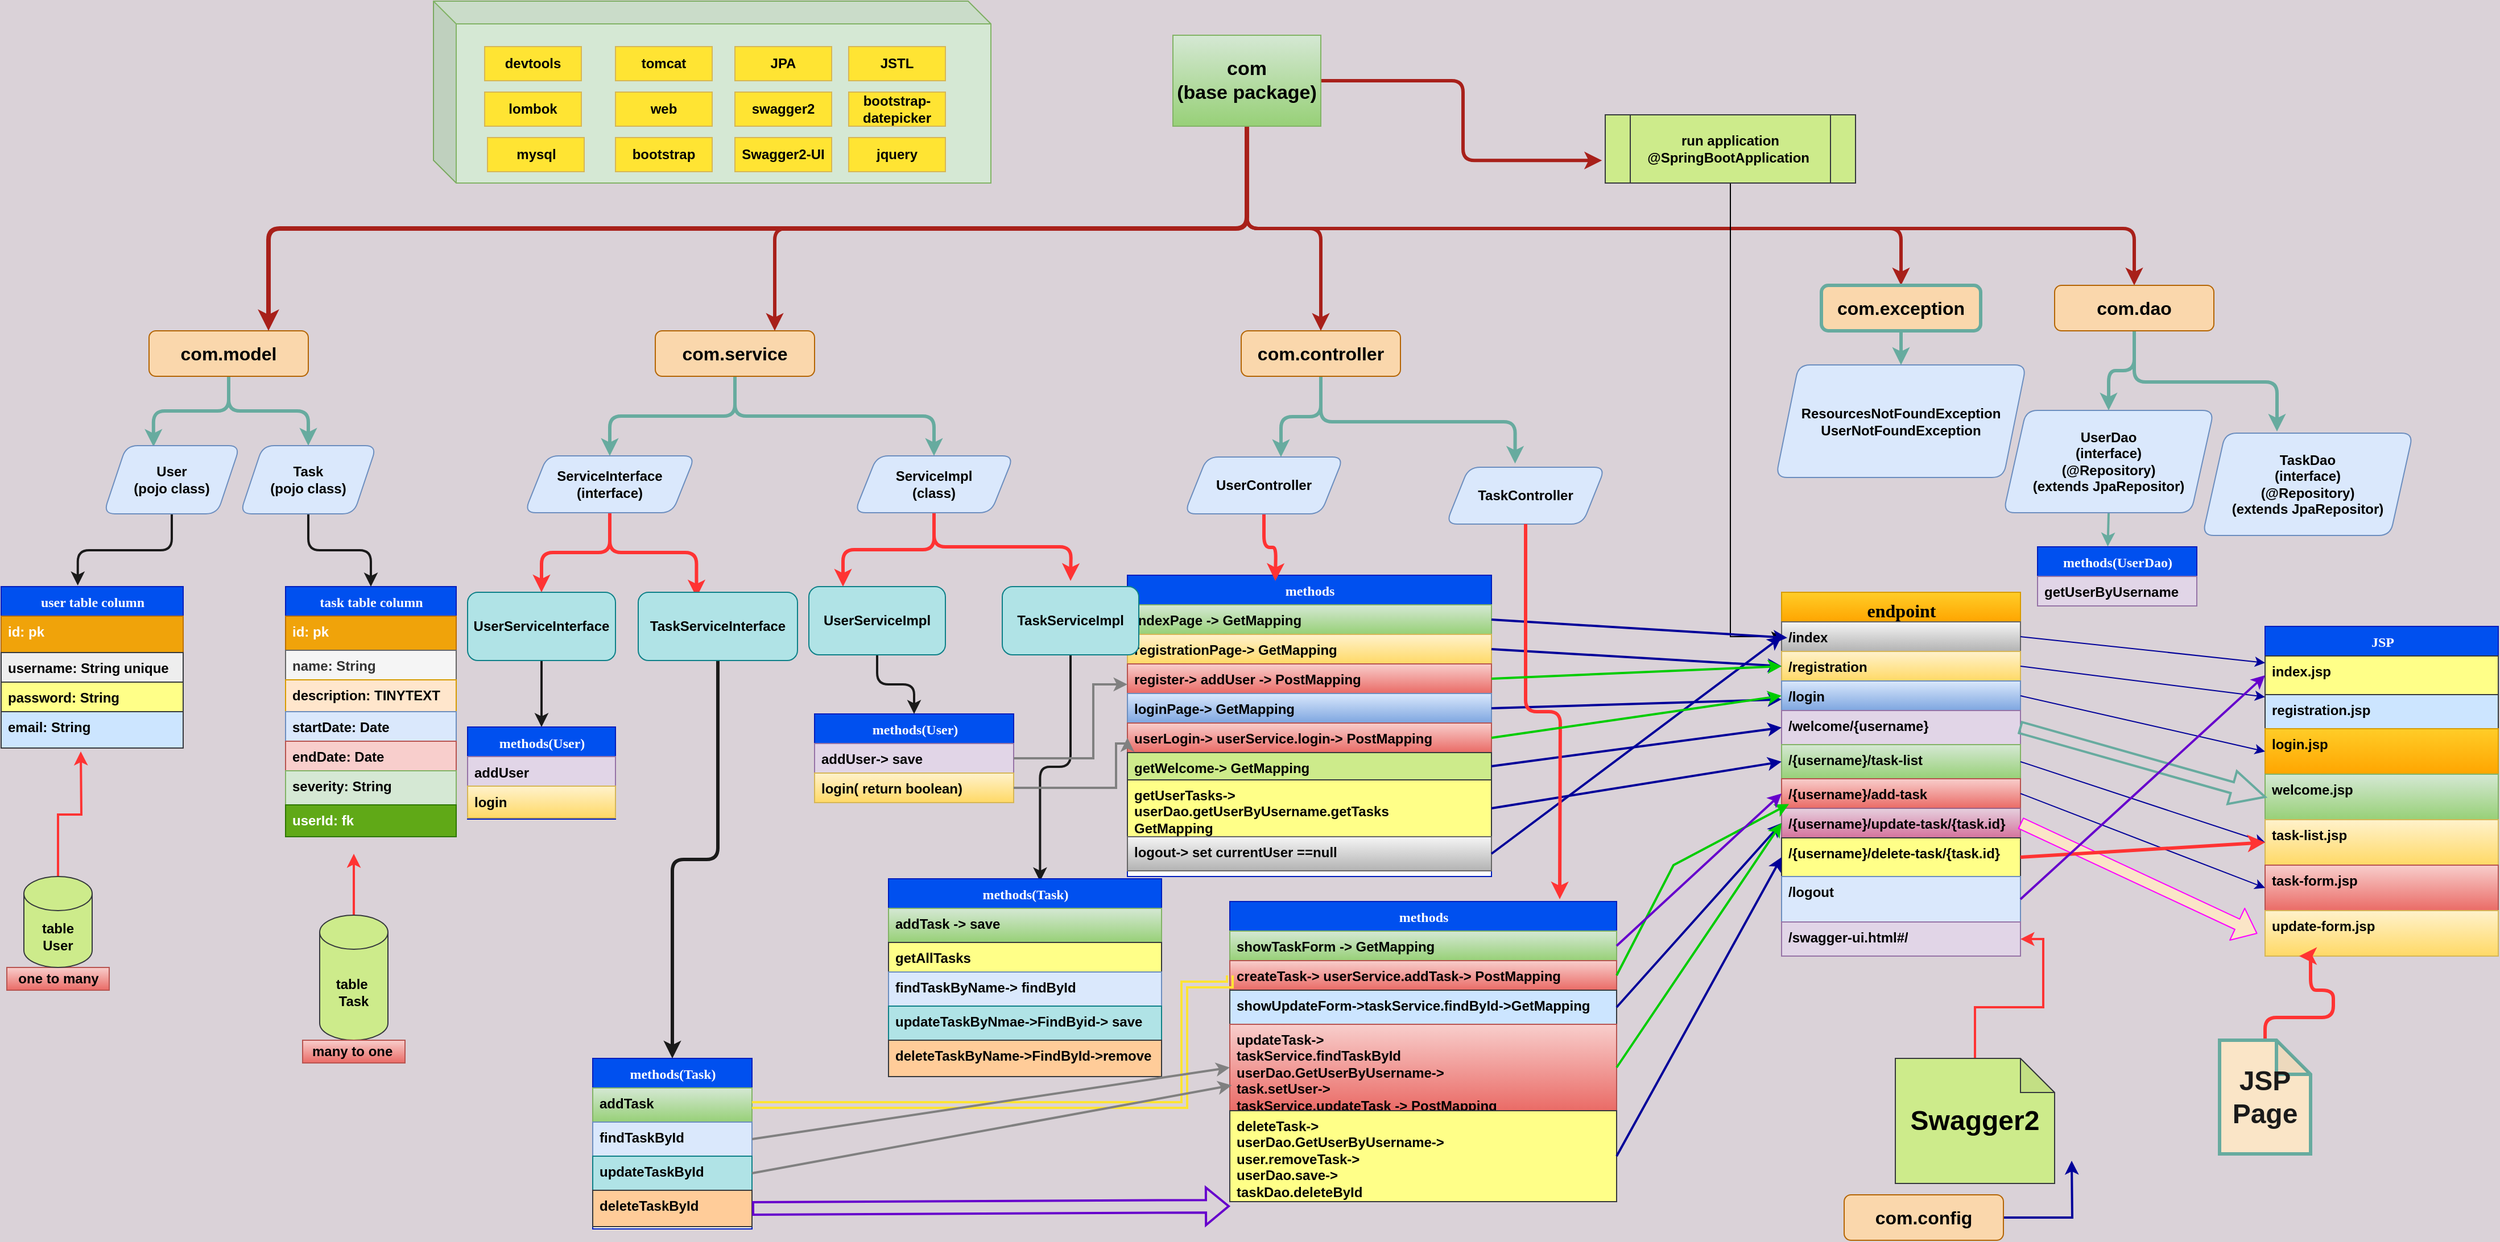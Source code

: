 <mxfile version="14.2.4" type="github">
  <diagram name="Page-1" id="9f46799a-70d6-7492-0946-bef42562c5a5">
    <mxGraphModel dx="3402" dy="1937" grid="1" gridSize="10" guides="1" tooltips="1" connect="1" arrows="1" fold="1" page="1" pageScale="1" pageWidth="1100" pageHeight="850" background="#DAD2D8" math="0" shadow="0">
      <root>
        <mxCell id="0" />
        <mxCell id="1" parent="0" />
        <mxCell id="78961159f06e98e8-30" value="&lt;font style=&quot;font-size: 16px&quot;&gt;endpoint&lt;/font&gt;" style="swimlane;html=1;fontStyle=1;align=center;verticalAlign=top;childLayout=stackLayout;horizontal=1;startSize=26;horizontalStack=0;resizeParent=1;resizeLast=0;collapsible=1;marginBottom=0;swimlaneFillColor=#ffffff;rounded=0;shadow=0;comic=0;labelBackgroundColor=none;strokeWidth=1;fillColor=#ffcd28;fontFamily=Verdana;fontSize=12;strokeColor=#d79b00;gradientColor=#ffa500;" parent="1" vertex="1">
          <mxGeometry x="1185" y="-90" width="210" height="320" as="geometry">
            <mxRectangle x="100" y="140" width="70" height="26" as="alternateBounds" />
          </mxGeometry>
        </mxCell>
        <mxCell id="78961159f06e98e8-32" value="/index" style="text;html=1;strokeColor=#666666;fillColor=#f5f5f5;align=left;verticalAlign=top;spacingLeft=4;spacingRight=4;whiteSpace=wrap;overflow=hidden;rotatable=0;points=[[0,0.5],[1,0.5]];portConstraint=eastwest;gradientColor=#b3b3b3;fontStyle=1" parent="78961159f06e98e8-30" vertex="1">
          <mxGeometry y="26" width="210" height="26" as="geometry" />
        </mxCell>
        <mxCell id="78961159f06e98e8-31" value="/registration" style="text;html=1;strokeColor=#d6b656;fillColor=#fff2cc;align=left;verticalAlign=top;spacingLeft=4;spacingRight=4;whiteSpace=wrap;overflow=hidden;rotatable=0;points=[[0,0.5],[1,0.5]];portConstraint=eastwest;gradientColor=#ffd966;fontStyle=1" parent="78961159f06e98e8-30" vertex="1">
          <mxGeometry y="52" width="210" height="26" as="geometry" />
        </mxCell>
        <mxCell id="78961159f06e98e8-33" value="/login" style="text;html=1;strokeColor=#6c8ebf;fillColor=#dae8fc;align=left;verticalAlign=top;spacingLeft=4;spacingRight=4;whiteSpace=wrap;overflow=hidden;rotatable=0;points=[[0,0.5],[1,0.5]];portConstraint=eastwest;gradientColor=#7ea6e0;fontStyle=1" parent="78961159f06e98e8-30" vertex="1">
          <mxGeometry y="78" width="210" height="26" as="geometry" />
        </mxCell>
        <mxCell id="eh9-Qkt411okgl2UQYhm-6" value="/welcome/{username}" style="text;html=1;strokeColor=#9673a6;fillColor=#e1d5e7;align=left;verticalAlign=top;spacingLeft=4;spacingRight=4;whiteSpace=wrap;overflow=hidden;rotatable=0;points=[[0,0.5],[1,0.5]];portConstraint=eastwest;fontStyle=1" vertex="1" parent="78961159f06e98e8-30">
          <mxGeometry y="104" width="210" height="30" as="geometry" />
        </mxCell>
        <mxCell id="78961159f06e98e8-36" value="/{username}/task-list" style="text;html=1;strokeColor=#82b366;fillColor=#d5e8d4;align=left;verticalAlign=top;spacingLeft=4;spacingRight=4;whiteSpace=wrap;overflow=hidden;rotatable=0;points=[[0,0.5],[1,0.5]];portConstraint=eastwest;gradientColor=#97d077;fontStyle=1" parent="78961159f06e98e8-30" vertex="1">
          <mxGeometry y="134" width="210" height="30" as="geometry" />
        </mxCell>
        <mxCell id="78961159f06e98e8-34" value="/{username}/add-task" style="text;html=1;strokeColor=#b85450;fillColor=#f8cecc;align=left;verticalAlign=top;spacingLeft=4;spacingRight=4;whiteSpace=wrap;overflow=hidden;rotatable=0;points=[[0,0.5],[1,0.5]];portConstraint=eastwest;gradientColor=#ea6b66;fontStyle=1" parent="78961159f06e98e8-30" vertex="1">
          <mxGeometry y="164" width="210" height="26" as="geometry" />
        </mxCell>
        <mxCell id="78961159f06e98e8-37" value="/{username}/update-task/{task.id}" style="text;html=1;strokeColor=#996185;fillColor=#e6d0de;align=left;verticalAlign=top;spacingLeft=4;spacingRight=4;whiteSpace=wrap;overflow=hidden;rotatable=0;points=[[0,0.5],[1,0.5]];portConstraint=eastwest;gradientColor=#d5739d;fontStyle=1" parent="78961159f06e98e8-30" vertex="1">
          <mxGeometry y="190" width="210" height="26" as="geometry" />
        </mxCell>
        <mxCell id="78961159f06e98e8-39" value="/{username}/delete-task/{task.id}" style="text;html=1;strokeColor=#36393d;fillColor=#ffff88;align=left;verticalAlign=top;spacingLeft=4;spacingRight=4;whiteSpace=wrap;overflow=hidden;rotatable=0;points=[[0,0.5],[1,0.5]];portConstraint=eastwest;fontStyle=1" parent="78961159f06e98e8-30" vertex="1">
          <mxGeometry y="216" width="210" height="34" as="geometry" />
        </mxCell>
        <mxCell id="4KCaEJAsy-zKywp0iypv-210" value="/logout" style="text;html=1;strokeColor=#6c8ebf;fillColor=#dae8fc;align=left;verticalAlign=top;spacingLeft=4;spacingRight=4;whiteSpace=wrap;overflow=hidden;rotatable=0;points=[[0,0.5],[1,0.5]];portConstraint=eastwest;fontStyle=1" parent="78961159f06e98e8-30" vertex="1">
          <mxGeometry y="250" width="210" height="40" as="geometry" />
        </mxCell>
        <mxCell id="xAUAGSdDY4ZzlaSWscVv-3" value="/swagger-ui.html#/" style="text;html=1;strokeColor=#9673a6;fillColor=#e1d5e7;align=left;verticalAlign=top;spacingLeft=4;spacingRight=4;whiteSpace=wrap;overflow=hidden;rotatable=0;points=[[0,0.5],[1,0.5]];portConstraint=eastwest;fontStyle=1" parent="78961159f06e98e8-30" vertex="1">
          <mxGeometry y="290" width="210" height="30" as="geometry" />
        </mxCell>
        <mxCell id="78961159f06e98e8-69" value="user table column" style="swimlane;html=1;fontStyle=1;align=center;verticalAlign=top;childLayout=stackLayout;horizontal=1;startSize=26;horizontalStack=0;resizeParent=1;resizeLast=0;collapsible=1;marginBottom=0;swimlaneFillColor=#ffffff;rounded=0;shadow=0;comic=0;labelBackgroundColor=none;strokeWidth=1;fillColor=#0050ef;fontFamily=Verdana;fontSize=12;strokeColor=#001DBC;fontColor=#ffffff;" parent="1" vertex="1">
          <mxGeometry x="-380" y="-95" width="160" height="142" as="geometry" />
        </mxCell>
        <mxCell id="xAUAGSdDY4ZzlaSWscVv-36" value="id: pk" style="text;html=1;strokeColor=#BD7000;fillColor=#f0a30a;align=left;verticalAlign=top;spacingLeft=4;spacingRight=4;whiteSpace=wrap;overflow=hidden;rotatable=0;points=[[0,0.5],[1,0.5]];portConstraint=eastwest;fontStyle=1;fontColor=#ffffff;" parent="78961159f06e98e8-69" vertex="1">
          <mxGeometry y="26" width="160" height="32" as="geometry" />
        </mxCell>
        <mxCell id="78961159f06e98e8-70" value="username: String unique" style="text;html=1;strokeColor=#36393d;fillColor=#eeeeee;align=left;verticalAlign=top;spacingLeft=4;spacingRight=4;whiteSpace=wrap;overflow=hidden;rotatable=0;points=[[0,0.5],[1,0.5]];portConstraint=eastwest;fontStyle=1" parent="78961159f06e98e8-69" vertex="1">
          <mxGeometry y="58" width="160" height="26" as="geometry" />
        </mxCell>
        <mxCell id="78961159f06e98e8-71" value="password: String" style="text;html=1;strokeColor=#36393d;fillColor=#ffff88;align=left;verticalAlign=top;spacingLeft=4;spacingRight=4;whiteSpace=wrap;overflow=hidden;rotatable=0;points=[[0,0.5],[1,0.5]];portConstraint=eastwest;fontStyle=1" parent="78961159f06e98e8-69" vertex="1">
          <mxGeometry y="84" width="160" height="26" as="geometry" />
        </mxCell>
        <mxCell id="78961159f06e98e8-72" value="email: String" style="text;html=1;strokeColor=#36393d;fillColor=#cce5ff;align=left;verticalAlign=top;spacingLeft=4;spacingRight=4;whiteSpace=wrap;overflow=hidden;rotatable=0;points=[[0,0.5],[1,0.5]];portConstraint=eastwest;fontStyle=1" parent="78961159f06e98e8-69" vertex="1">
          <mxGeometry y="110" width="160" height="32" as="geometry" />
        </mxCell>
        <mxCell id="78961159f06e98e8-82" value="task table column" style="swimlane;html=1;fontStyle=1;align=center;verticalAlign=top;childLayout=stackLayout;horizontal=1;startSize=26;horizontalStack=0;resizeParent=1;resizeLast=0;collapsible=1;marginBottom=0;swimlaneFillColor=#ffffff;rounded=0;shadow=0;comic=0;labelBackgroundColor=none;strokeWidth=1;fillColor=#0050ef;fontFamily=Verdana;fontSize=12;strokeColor=#001DBC;fontColor=#ffffff;" parent="1" vertex="1">
          <mxGeometry x="-130" y="-95" width="150" height="220" as="geometry" />
        </mxCell>
        <mxCell id="xAUAGSdDY4ZzlaSWscVv-37" value="id: pk" style="text;html=1;strokeColor=#BD7000;fillColor=#f0a30a;align=left;verticalAlign=top;spacingLeft=4;spacingRight=4;whiteSpace=wrap;overflow=hidden;rotatable=0;points=[[0,0.5],[1,0.5]];portConstraint=eastwest;fontStyle=1;fontColor=#ffffff;" parent="78961159f06e98e8-82" vertex="1">
          <mxGeometry y="26" width="150" height="30" as="geometry" />
        </mxCell>
        <mxCell id="78961159f06e98e8-83" value="name: String" style="text;html=1;strokeColor=#666666;fillColor=#f5f5f5;align=left;verticalAlign=top;spacingLeft=4;spacingRight=4;whiteSpace=wrap;overflow=hidden;rotatable=0;points=[[0,0.5],[1,0.5]];portConstraint=eastwest;fontColor=#333333;fontStyle=1" parent="78961159f06e98e8-82" vertex="1">
          <mxGeometry y="56" width="150" height="26" as="geometry" />
        </mxCell>
        <mxCell id="78961159f06e98e8-84" value="description: TINYTEXT" style="text;html=1;strokeColor=#d79b00;fillColor=#ffe6cc;align=left;verticalAlign=top;spacingLeft=4;spacingRight=4;whiteSpace=wrap;overflow=hidden;rotatable=0;points=[[0,0.5],[1,0.5]];portConstraint=eastwest;fontStyle=1" parent="78961159f06e98e8-82" vertex="1">
          <mxGeometry y="82" width="150" height="28" as="geometry" />
        </mxCell>
        <mxCell id="78961159f06e98e8-85" value="startDate: Date" style="text;html=1;strokeColor=#6c8ebf;fillColor=#dae8fc;align=left;verticalAlign=top;spacingLeft=4;spacingRight=4;whiteSpace=wrap;overflow=hidden;rotatable=0;points=[[0,0.5],[1,0.5]];portConstraint=eastwest;fontStyle=1" parent="78961159f06e98e8-82" vertex="1">
          <mxGeometry y="110" width="150" height="26" as="geometry" />
        </mxCell>
        <mxCell id="78961159f06e98e8-86" value="endDate: Date" style="text;html=1;strokeColor=#b85450;fillColor=#f8cecc;align=left;verticalAlign=top;spacingLeft=4;spacingRight=4;whiteSpace=wrap;overflow=hidden;rotatable=0;points=[[0,0.5],[1,0.5]];portConstraint=eastwest;fontStyle=1" parent="78961159f06e98e8-82" vertex="1">
          <mxGeometry y="136" width="150" height="26" as="geometry" />
        </mxCell>
        <mxCell id="78961159f06e98e8-88" value="severity: String" style="text;html=1;strokeColor=#82b366;fillColor=#d5e8d4;align=left;verticalAlign=top;spacingLeft=4;spacingRight=4;whiteSpace=wrap;overflow=hidden;rotatable=0;points=[[0,0.5],[1,0.5]];portConstraint=eastwest;fontStyle=1" parent="78961159f06e98e8-82" vertex="1">
          <mxGeometry y="162" width="150" height="30" as="geometry" />
        </mxCell>
        <mxCell id="xAUAGSdDY4ZzlaSWscVv-25" value="userId: fk" style="text;html=1;strokeColor=#2D7600;fillColor=#60a917;align=left;verticalAlign=top;spacingLeft=4;spacingRight=4;whiteSpace=wrap;overflow=hidden;rotatable=0;points=[[0,0.5],[1,0.5]];portConstraint=eastwest;fontStyle=1;fontColor=#ffffff;" parent="78961159f06e98e8-82" vertex="1">
          <mxGeometry y="192" width="150" height="28" as="geometry" />
        </mxCell>
        <mxCell id="4KCaEJAsy-zKywp0iypv-30" value="" style="edgeStyle=orthogonalEdgeStyle;curved=0;rounded=1;sketch=0;orthogonalLoop=1;jettySize=auto;html=1;fillColor=#FAE5C7;fontColor=#143642;fontStyle=1;strokeWidth=3;strokeColor=#67AB9F;" parent="1" source="4KCaEJAsy-zKywp0iypv-5" target="4KCaEJAsy-zKywp0iypv-29" edge="1">
          <mxGeometry relative="1" as="geometry" />
        </mxCell>
        <mxCell id="4KCaEJAsy-zKywp0iypv-43" style="edgeStyle=orthogonalEdgeStyle;curved=0;rounded=1;sketch=0;orthogonalLoop=1;jettySize=auto;html=1;exitX=0.5;exitY=1;exitDx=0;exitDy=0;entryX=0.366;entryY=0.016;entryDx=0;entryDy=0;entryPerimeter=0;fillColor=#FAE5C7;fontColor=#143642;fontStyle=1;strokeColor=#67AB9F;strokeWidth=3;" parent="1" source="4KCaEJAsy-zKywp0iypv-5" target="4KCaEJAsy-zKywp0iypv-31" edge="1">
          <mxGeometry relative="1" as="geometry" />
        </mxCell>
        <mxCell id="4KCaEJAsy-zKywp0iypv-5" value="&lt;span style=&quot;font-size: 16px;&quot;&gt;com.model&lt;/span&gt;" style="rounded=1;whiteSpace=wrap;html=1;sketch=0;strokeColor=#b46504;fillColor=#fad7ac;fontStyle=1;fontSize=16;" parent="1" vertex="1">
          <mxGeometry x="-250" y="-320" width="140" height="40" as="geometry" />
        </mxCell>
        <mxCell id="4KCaEJAsy-zKywp0iypv-24" value="" style="edgeStyle=orthogonalEdgeStyle;curved=0;rounded=1;sketch=0;orthogonalLoop=1;jettySize=auto;html=1;strokeColor=#A8201A;fillColor=#FAE5C7;fontColor=#143642;entryX=-0.013;entryY=0.669;entryDx=0;entryDy=0;entryPerimeter=0;fontStyle=1;strokeWidth=3;" parent="1" source="4KCaEJAsy-zKywp0iypv-7" target="4KCaEJAsy-zKywp0iypv-45" edge="1">
          <mxGeometry relative="1" as="geometry">
            <mxPoint x="895" y="-447.5" as="targetPoint" />
          </mxGeometry>
        </mxCell>
        <mxCell id="4KCaEJAsy-zKywp0iypv-53" style="edgeStyle=orthogonalEdgeStyle;curved=0;rounded=1;sketch=0;orthogonalLoop=1;jettySize=auto;html=1;exitX=0.5;exitY=1;exitDx=0;exitDy=0;entryX=0.75;entryY=0;entryDx=0;entryDy=0;strokeColor=#A8201A;fillColor=#FAE5C7;fontColor=#143642;fontStyle=1;strokeWidth=4;" parent="1" source="4KCaEJAsy-zKywp0iypv-7" target="4KCaEJAsy-zKywp0iypv-5" edge="1">
          <mxGeometry relative="1" as="geometry" />
        </mxCell>
        <mxCell id="4KCaEJAsy-zKywp0iypv-54" style="edgeStyle=orthogonalEdgeStyle;curved=0;rounded=1;sketch=0;orthogonalLoop=1;jettySize=auto;html=1;exitX=0.5;exitY=1;exitDx=0;exitDy=0;entryX=0.75;entryY=0;entryDx=0;entryDy=0;strokeColor=#A8201A;fillColor=#FAE5C7;fontColor=#143642;fontStyle=1;strokeWidth=3;" parent="1" source="4KCaEJAsy-zKywp0iypv-7" target="4KCaEJAsy-zKywp0iypv-18" edge="1">
          <mxGeometry relative="1" as="geometry" />
        </mxCell>
        <mxCell id="4KCaEJAsy-zKywp0iypv-55" style="edgeStyle=orthogonalEdgeStyle;curved=0;rounded=1;sketch=0;orthogonalLoop=1;jettySize=auto;html=1;exitX=0.5;exitY=1;exitDx=0;exitDy=0;entryX=0.5;entryY=0;entryDx=0;entryDy=0;strokeColor=#A8201A;fillColor=#FAE5C7;fontColor=#143642;fontStyle=1;strokeWidth=3;" parent="1" source="4KCaEJAsy-zKywp0iypv-7" target="4KCaEJAsy-zKywp0iypv-19" edge="1">
          <mxGeometry relative="1" as="geometry" />
        </mxCell>
        <mxCell id="4KCaEJAsy-zKywp0iypv-56" style="edgeStyle=orthogonalEdgeStyle;curved=0;rounded=1;sketch=0;orthogonalLoop=1;jettySize=auto;html=1;exitX=0.5;exitY=1;exitDx=0;exitDy=0;entryX=0.5;entryY=0;entryDx=0;entryDy=0;strokeColor=#A8201A;fillColor=#FAE5C7;fontColor=#143642;fontStyle=1;strokeWidth=3;" parent="1" source="4KCaEJAsy-zKywp0iypv-7" target="4KCaEJAsy-zKywp0iypv-21" edge="1">
          <mxGeometry relative="1" as="geometry">
            <Array as="points">
              <mxPoint x="715" y="-410" />
              <mxPoint x="1290" y="-410" />
            </Array>
          </mxGeometry>
        </mxCell>
        <mxCell id="4KCaEJAsy-zKywp0iypv-57" style="edgeStyle=orthogonalEdgeStyle;curved=0;rounded=1;sketch=0;orthogonalLoop=1;jettySize=auto;html=1;exitX=0.5;exitY=1;exitDx=0;exitDy=0;entryX=0.5;entryY=0;entryDx=0;entryDy=0;strokeColor=#A8201A;fillColor=#FAE5C7;fontColor=#143642;fontStyle=1;strokeWidth=3;" parent="1" source="4KCaEJAsy-zKywp0iypv-7" target="4KCaEJAsy-zKywp0iypv-20" edge="1">
          <mxGeometry relative="1" as="geometry">
            <Array as="points">
              <mxPoint x="715" y="-410" />
              <mxPoint x="1495" y="-410" />
            </Array>
          </mxGeometry>
        </mxCell>
        <mxCell id="4KCaEJAsy-zKywp0iypv-7" value="&lt;span&gt;&lt;font style=&quot;font-size: 17px&quot;&gt;com&lt;br&gt;(base package)&lt;br&gt;&lt;/font&gt;&lt;/span&gt;" style="whiteSpace=wrap;html=1;rounded=0;sketch=0;strokeColor=#82b366;fillColor=#d5e8d4;gradientColor=#97d077;fontStyle=1" parent="1" vertex="1">
          <mxGeometry x="650" y="-580" width="130" height="80" as="geometry" />
        </mxCell>
        <mxCell id="eh9-Qkt411okgl2UQYhm-43" style="edgeStyle=orthogonalEdgeStyle;rounded=0;orthogonalLoop=1;jettySize=auto;html=1;exitX=0.5;exitY=1;exitDx=0;exitDy=0;entryX=0.441;entryY=-0.006;entryDx=0;entryDy=0;entryPerimeter=0;strokeWidth=2;strokeColor=#67AB9F;" edge="1" parent="1" source="4KCaEJAsy-zKywp0iypv-16" target="xAUAGSdDY4ZzlaSWscVv-40">
          <mxGeometry relative="1" as="geometry" />
        </mxCell>
        <mxCell id="4KCaEJAsy-zKywp0iypv-16" value="&lt;span&gt;UserDao&lt;br&gt;(interface)&lt;br&gt;&lt;/span&gt;&lt;span&gt;(@Repository)&lt;/span&gt;&lt;br&gt;&lt;span&gt;(&lt;/span&gt;&lt;span&gt;&lt;span&gt;extends JpaRepositor)&lt;/span&gt;&lt;/span&gt;" style="shape=parallelogram;perimeter=parallelogramPerimeter;whiteSpace=wrap;html=1;fixedSize=1;rounded=1;strokeColor=#6c8ebf;fillColor=#dae8fc;sketch=0;fontStyle=1" parent="1" vertex="1">
          <mxGeometry x="1380" y="-250" width="185" height="90" as="geometry" />
        </mxCell>
        <mxCell id="4KCaEJAsy-zKywp0iypv-26" value="" style="edgeStyle=orthogonalEdgeStyle;curved=0;rounded=1;sketch=0;orthogonalLoop=1;jettySize=auto;html=1;fillColor=#FAE5C7;fontColor=#143642;fontStyle=1;strokeColor=#67AB9F;strokeWidth=3;" parent="1" source="4KCaEJAsy-zKywp0iypv-18" target="4KCaEJAsy-zKywp0iypv-25" edge="1">
          <mxGeometry relative="1" as="geometry" />
        </mxCell>
        <mxCell id="4KCaEJAsy-zKywp0iypv-150" style="edgeStyle=orthogonalEdgeStyle;curved=0;rounded=1;sketch=0;orthogonalLoop=1;jettySize=auto;html=1;exitX=0.5;exitY=1;exitDx=0;exitDy=0;fillColor=#FAE5C7;fontColor=#143642;fontStyle=1;strokeColor=#67AB9F;strokeWidth=3;" parent="1" source="4KCaEJAsy-zKywp0iypv-18" target="4KCaEJAsy-zKywp0iypv-27" edge="1">
          <mxGeometry relative="1" as="geometry" />
        </mxCell>
        <mxCell id="4KCaEJAsy-zKywp0iypv-18" value="&lt;span style=&quot;font-size: 16px;&quot;&gt;com.service&lt;br style=&quot;font-size: 16px;&quot;&gt;&lt;/span&gt;" style="rounded=1;whiteSpace=wrap;html=1;sketch=0;strokeColor=#b46504;fillColor=#fad7ac;fontStyle=1;fontSize=16;" parent="1" vertex="1">
          <mxGeometry x="195" y="-320" width="140" height="40" as="geometry" />
        </mxCell>
        <mxCell id="4KCaEJAsy-zKywp0iypv-178" style="edgeStyle=orthogonalEdgeStyle;curved=0;rounded=1;sketch=0;orthogonalLoop=1;jettySize=auto;html=1;exitX=0.5;exitY=1;exitDx=0;exitDy=0;entryX=0.607;entryY=0;entryDx=0;entryDy=0;entryPerimeter=0;strokeWidth=3;fillColor=#FAE5C7;fontColor=#1A1A1A;strokeColor=#67AB9F;fontStyle=1" parent="1" source="4KCaEJAsy-zKywp0iypv-19" target="4KCaEJAsy-zKywp0iypv-177" edge="1">
          <mxGeometry relative="1" as="geometry" />
        </mxCell>
        <mxCell id="4KCaEJAsy-zKywp0iypv-179" style="edgeStyle=orthogonalEdgeStyle;curved=0;rounded=1;sketch=0;orthogonalLoop=1;jettySize=auto;html=1;exitX=0.5;exitY=1;exitDx=0;exitDy=0;entryX=0.434;entryY=-0.064;entryDx=0;entryDy=0;entryPerimeter=0;strokeWidth=3;fillColor=#FAE5C7;fontColor=#1A1A1A;strokeColor=#67AB9F;fontStyle=1" parent="1" source="4KCaEJAsy-zKywp0iypv-19" target="4KCaEJAsy-zKywp0iypv-176" edge="1">
          <mxGeometry relative="1" as="geometry" />
        </mxCell>
        <mxCell id="4KCaEJAsy-zKywp0iypv-19" value="&lt;span style=&quot;font-size: 16px;&quot;&gt;com.controller&lt;br style=&quot;font-size: 16px;&quot;&gt;&lt;/span&gt;" style="rounded=1;whiteSpace=wrap;html=1;sketch=0;strokeColor=#b46504;fillColor=#fad7ac;fontStyle=1;fontSize=16;" parent="1" vertex="1">
          <mxGeometry x="710" y="-320" width="140" height="40" as="geometry" />
        </mxCell>
        <mxCell id="4KCaEJAsy-zKywp0iypv-22" style="edgeStyle=orthogonalEdgeStyle;curved=0;rounded=1;sketch=0;orthogonalLoop=1;jettySize=auto;html=1;exitX=0.5;exitY=1;exitDx=0;exitDy=0;entryX=0.5;entryY=0;entryDx=0;entryDy=0;fillColor=#FAE5C7;fontColor=#143642;fontStyle=1;strokeColor=#67AB9F;strokeWidth=3;" parent="1" source="4KCaEJAsy-zKywp0iypv-20" target="4KCaEJAsy-zKywp0iypv-16" edge="1">
          <mxGeometry relative="1" as="geometry" />
        </mxCell>
        <mxCell id="4KCaEJAsy-zKywp0iypv-122" style="edgeStyle=orthogonalEdgeStyle;curved=0;rounded=1;sketch=0;orthogonalLoop=1;jettySize=auto;html=1;exitX=0.5;exitY=1;exitDx=0;exitDy=0;entryX=0.354;entryY=-0.016;entryDx=0;entryDy=0;entryPerimeter=0;fillColor=#FAE5C7;fontColor=#143642;fontStyle=1;strokeColor=#67AB9F;strokeWidth=3;" parent="1" source="4KCaEJAsy-zKywp0iypv-20" target="4KCaEJAsy-zKywp0iypv-120" edge="1">
          <mxGeometry relative="1" as="geometry" />
        </mxCell>
        <mxCell id="4KCaEJAsy-zKywp0iypv-20" value="&lt;span style=&quot;font-size: 16px;&quot;&gt;com.dao&lt;/span&gt;" style="rounded=1;whiteSpace=wrap;html=1;sketch=0;strokeColor=#b46504;fillColor=#fad7ac;fontStyle=1;fontSize=16;" parent="1" vertex="1">
          <mxGeometry x="1425" y="-360" width="140" height="40" as="geometry" />
        </mxCell>
        <mxCell id="4KCaEJAsy-zKywp0iypv-62" style="edgeStyle=orthogonalEdgeStyle;curved=0;rounded=1;sketch=0;orthogonalLoop=1;jettySize=auto;html=1;exitX=0.5;exitY=1;exitDx=0;exitDy=0;fillColor=#FAE5C7;fontColor=#143642;fontStyle=1;strokeColor=#67AB9F;strokeWidth=3;" parent="1" source="4KCaEJAsy-zKywp0iypv-21" target="4KCaEJAsy-zKywp0iypv-42" edge="1">
          <mxGeometry relative="1" as="geometry" />
        </mxCell>
        <mxCell id="4KCaEJAsy-zKywp0iypv-21" value="&lt;span style=&quot;font-size: 16px;&quot;&gt;com.exception&lt;br style=&quot;font-size: 16px;&quot;&gt;&lt;/span&gt;" style="rounded=1;whiteSpace=wrap;html=1;sketch=0;fillColor=#fad7ac;fontStyle=1;strokeColor=#67AB9F;strokeWidth=3;fontSize=16;" parent="1" vertex="1">
          <mxGeometry x="1220" y="-360" width="140" height="40" as="geometry" />
        </mxCell>
        <mxCell id="4KCaEJAsy-zKywp0iypv-124" style="edgeStyle=orthogonalEdgeStyle;curved=0;rounded=1;sketch=0;orthogonalLoop=1;jettySize=auto;html=1;exitX=0.5;exitY=1;exitDx=0;exitDy=0;entryX=0.5;entryY=0;entryDx=0;entryDy=0;fillColor=#FAE5C7;fontColor=#143642;fontStyle=1;strokeWidth=3;strokeColor=#FF3333;" parent="1" source="4KCaEJAsy-zKywp0iypv-25" target="4KCaEJAsy-zKywp0iypv-118" edge="1">
          <mxGeometry relative="1" as="geometry" />
        </mxCell>
        <mxCell id="4KCaEJAsy-zKywp0iypv-125" style="edgeStyle=orthogonalEdgeStyle;curved=0;rounded=1;sketch=0;orthogonalLoop=1;jettySize=auto;html=1;entryX=0.366;entryY=0.074;entryDx=0;entryDy=0;entryPerimeter=0;fillColor=#FAE5C7;fontColor=#143642;fontStyle=1;strokeWidth=3;strokeColor=#FF3333;" parent="1" source="4KCaEJAsy-zKywp0iypv-25" target="4KCaEJAsy-zKywp0iypv-123" edge="1">
          <mxGeometry relative="1" as="geometry" />
        </mxCell>
        <mxCell id="4KCaEJAsy-zKywp0iypv-25" value="&lt;span&gt;ServiceInterface&lt;br&gt;(interface)&lt;/span&gt;" style="shape=parallelogram;perimeter=parallelogramPerimeter;whiteSpace=wrap;html=1;fixedSize=1;rounded=1;strokeColor=#6c8ebf;fillColor=#dae8fc;sketch=0;fontStyle=1" parent="1" vertex="1">
          <mxGeometry x="80" y="-210" width="150" height="50" as="geometry" />
        </mxCell>
        <mxCell id="4KCaEJAsy-zKywp0iypv-130" style="edgeStyle=orthogonalEdgeStyle;curved=0;rounded=1;sketch=0;orthogonalLoop=1;jettySize=auto;html=1;exitX=0.5;exitY=1;exitDx=0;exitDy=0;fillColor=#FAE5C7;fontColor=#143642;fontStyle=1;strokeWidth=3;strokeColor=#FF3333;" parent="1" source="4KCaEJAsy-zKywp0iypv-27" edge="1">
          <mxGeometry relative="1" as="geometry">
            <mxPoint x="560" y="-100" as="targetPoint" />
          </mxGeometry>
        </mxCell>
        <mxCell id="4KCaEJAsy-zKywp0iypv-132" style="edgeStyle=orthogonalEdgeStyle;curved=0;rounded=1;sketch=0;orthogonalLoop=1;jettySize=auto;html=1;exitX=0.5;exitY=1;exitDx=0;exitDy=0;entryX=0.25;entryY=0;entryDx=0;entryDy=0;fillColor=#FAE5C7;fontColor=#143642;fontStyle=1;strokeColor=#FF3333;strokeWidth=3;" parent="1" source="4KCaEJAsy-zKywp0iypv-27" target="4KCaEJAsy-zKywp0iypv-128" edge="1">
          <mxGeometry relative="1" as="geometry" />
        </mxCell>
        <mxCell id="4KCaEJAsy-zKywp0iypv-27" value="&lt;span&gt;ServiceImpl&lt;br&gt;(class)&lt;/span&gt;" style="shape=parallelogram;perimeter=parallelogramPerimeter;whiteSpace=wrap;html=1;fixedSize=1;rounded=1;strokeColor=#6c8ebf;fillColor=#dae8fc;sketch=0;fontStyle=1" parent="1" vertex="1">
          <mxGeometry x="370" y="-210" width="140" height="50" as="geometry" />
        </mxCell>
        <mxCell id="4KCaEJAsy-zKywp0iypv-100" style="edgeStyle=orthogonalEdgeStyle;curved=0;rounded=1;sketch=0;orthogonalLoop=1;jettySize=auto;html=1;exitX=0.5;exitY=1;exitDx=0;exitDy=0;strokeColor=#1A1A1A;fillColor=#FAE5C7;fontColor=#143642;fontStyle=1;strokeWidth=2;" parent="1" source="4KCaEJAsy-zKywp0iypv-29" target="78961159f06e98e8-82" edge="1">
          <mxGeometry relative="1" as="geometry" />
        </mxCell>
        <mxCell id="4KCaEJAsy-zKywp0iypv-29" value="&lt;span&gt;Task&lt;br&gt;(pojo class)&lt;/span&gt;" style="shape=parallelogram;perimeter=parallelogramPerimeter;whiteSpace=wrap;html=1;fixedSize=1;rounded=1;strokeColor=#6c8ebf;fillColor=#dae8fc;sketch=0;fontStyle=1" parent="1" vertex="1">
          <mxGeometry x="-170" y="-219" width="120" height="60" as="geometry" />
        </mxCell>
        <mxCell id="4KCaEJAsy-zKywp0iypv-98" style="edgeStyle=orthogonalEdgeStyle;curved=0;rounded=1;sketch=0;orthogonalLoop=1;jettySize=auto;html=1;exitX=0.5;exitY=1;exitDx=0;exitDy=0;entryX=0.421;entryY=-0.007;entryDx=0;entryDy=0;entryPerimeter=0;fillColor=#FAE5C7;fontColor=#143642;strokeColor=#1A1A1A;fontStyle=1;strokeWidth=2;" parent="1" source="4KCaEJAsy-zKywp0iypv-31" target="78961159f06e98e8-69" edge="1">
          <mxGeometry relative="1" as="geometry" />
        </mxCell>
        <mxCell id="4KCaEJAsy-zKywp0iypv-31" value="&lt;span&gt;User&lt;br&gt;(pojo class)&lt;/span&gt;" style="shape=parallelogram;perimeter=parallelogramPerimeter;whiteSpace=wrap;html=1;fixedSize=1;rounded=1;strokeColor=#6c8ebf;fillColor=#dae8fc;sketch=0;fontStyle=1" parent="1" vertex="1">
          <mxGeometry x="-290" y="-219" width="120" height="60" as="geometry" />
        </mxCell>
        <mxCell id="4KCaEJAsy-zKywp0iypv-38" value="one to many" style="text;html=1;align=center;verticalAlign=middle;resizable=0;points=[];autosize=1;fillColor=#f8cecc;gradientColor=#ea6b66;strokeColor=#b85450;fontStyle=1" parent="1" vertex="1">
          <mxGeometry x="-375" y="240" width="90" height="20" as="geometry" />
        </mxCell>
        <mxCell id="4KCaEJAsy-zKywp0iypv-42" value="&lt;span&gt;ResourcesNotFoundException&lt;br&gt;UserNotFoundException&lt;/span&gt;" style="shape=parallelogram;perimeter=parallelogramPerimeter;whiteSpace=wrap;html=1;fixedSize=1;rounded=1;strokeColor=#6c8ebf;fillColor=#dae8fc;sketch=0;fontStyle=1" parent="1" vertex="1">
          <mxGeometry x="1180" y="-290" width="220" height="99" as="geometry" />
        </mxCell>
        <mxCell id="xAUAGSdDY4ZzlaSWscVv-1" style="edgeStyle=orthogonalEdgeStyle;rounded=0;orthogonalLoop=1;jettySize=auto;html=1;exitX=0.5;exitY=1;exitDx=0;exitDy=0;entryX=0;entryY=0.5;entryDx=0;entryDy=0;fontStyle=1" parent="1" source="4KCaEJAsy-zKywp0iypv-45" target="78961159f06e98e8-32" edge="1">
          <mxGeometry relative="1" as="geometry" />
        </mxCell>
        <mxCell id="4KCaEJAsy-zKywp0iypv-45" value="&lt;span&gt;run application&lt;/span&gt;&lt;br&gt;&lt;span&gt;&lt;span&gt;@SpringBootApplication&lt;/span&gt;&lt;/span&gt;&lt;span&gt;&amp;nbsp;&lt;/span&gt;" style="shape=process;whiteSpace=wrap;html=1;backgroundOutline=1;rounded=0;sketch=0;strokeColor=#36393d;fillColor=#cdeb8b;fontStyle=1" parent="1" vertex="1">
          <mxGeometry x="1030" y="-510" width="220" height="60" as="geometry" />
        </mxCell>
        <mxCell id="xAUAGSdDY4ZzlaSWscVv-4" style="edgeStyle=orthogonalEdgeStyle;rounded=0;orthogonalLoop=1;jettySize=auto;html=1;exitX=0.5;exitY=0;exitDx=0;exitDy=0;exitPerimeter=0;strokeWidth=2;strokeColor=#FF3333;fontStyle=1" parent="1" source="4KCaEJAsy-zKywp0iypv-47" target="xAUAGSdDY4ZzlaSWscVv-3" edge="1">
          <mxGeometry relative="1" as="geometry" />
        </mxCell>
        <mxCell id="4KCaEJAsy-zKywp0iypv-47" value="&lt;h1&gt;&lt;span&gt;Swagger2&lt;/span&gt;&lt;/h1&gt;" style="shape=note;whiteSpace=wrap;html=1;backgroundOutline=1;darkOpacity=0.05;rounded=0;sketch=0;strokeColor=#36393d;fillColor=#cdeb8b;fontStyle=1" parent="1" vertex="1">
          <mxGeometry x="1285" y="320" width="140" height="110" as="geometry" />
        </mxCell>
        <mxCell id="4KCaEJAsy-zKywp0iypv-63" value="methods(Task)" style="swimlane;html=1;fontStyle=1;align=center;verticalAlign=top;childLayout=stackLayout;horizontal=1;startSize=26;horizontalStack=0;resizeParent=1;resizeLast=0;collapsible=1;marginBottom=0;swimlaneFillColor=#ffffff;rounded=0;shadow=0;comic=0;labelBackgroundColor=none;strokeWidth=1;fillColor=#0050ef;fontFamily=Verdana;fontSize=12;strokeColor=#001DBC;fontColor=#ffffff;" parent="1" vertex="1">
          <mxGeometry x="140" y="320" width="140" height="150" as="geometry">
            <mxRectangle x="100" y="140" width="70" height="26" as="alternateBounds" />
          </mxGeometry>
        </mxCell>
        <mxCell id="4KCaEJAsy-zKywp0iypv-68" value="&lt;span&gt;addTask&lt;/span&gt;" style="text;html=1;strokeColor=#82b366;fillColor=#d5e8d4;align=left;verticalAlign=top;spacingLeft=4;spacingRight=4;whiteSpace=wrap;overflow=hidden;rotatable=0;points=[[0,0.5],[1,0.5]];portConstraint=eastwest;gradientColor=#97d077;fontStyle=1" parent="4KCaEJAsy-zKywp0iypv-63" vertex="1">
          <mxGeometry y="26" width="140" height="30" as="geometry" />
        </mxCell>
        <mxCell id="4KCaEJAsy-zKywp0iypv-71" value="findTaskById" style="text;html=1;strokeColor=#6c8ebf;fillColor=#dae8fc;align=left;verticalAlign=top;spacingLeft=4;spacingRight=4;whiteSpace=wrap;overflow=hidden;rotatable=0;points=[[0,0.5],[1,0.5]];portConstraint=eastwest;fontStyle=1" parent="4KCaEJAsy-zKywp0iypv-63" vertex="1">
          <mxGeometry y="56" width="140" height="30" as="geometry" />
        </mxCell>
        <mxCell id="4KCaEJAsy-zKywp0iypv-117" value="updateTaskById" style="text;html=1;strokeColor=#0e8088;fillColor=#b0e3e6;align=left;verticalAlign=top;spacingLeft=4;spacingRight=4;whiteSpace=wrap;overflow=hidden;rotatable=0;points=[[0,0.5],[1,0.5]];portConstraint=eastwest;fontStyle=1" parent="4KCaEJAsy-zKywp0iypv-63" vertex="1">
          <mxGeometry y="86" width="140" height="30" as="geometry" />
        </mxCell>
        <mxCell id="4KCaEJAsy-zKywp0iypv-146" value="deleteTaskById" style="text;html=1;strokeColor=#36393d;fillColor=#ffcc99;align=left;verticalAlign=top;spacingLeft=4;spacingRight=4;whiteSpace=wrap;overflow=hidden;rotatable=0;points=[[0,0.5],[1,0.5]];portConstraint=eastwest;fontStyle=1" parent="4KCaEJAsy-zKywp0iypv-63" vertex="1">
          <mxGeometry y="116" width="140" height="32" as="geometry" />
        </mxCell>
        <mxCell id="4KCaEJAsy-zKywp0iypv-74" value="methods" style="swimlane;html=1;fontStyle=1;align=center;verticalAlign=top;childLayout=stackLayout;horizontal=1;startSize=26;horizontalStack=0;resizeParent=1;resizeLast=0;collapsible=1;marginBottom=0;swimlaneFillColor=#ffffff;rounded=0;shadow=0;comic=0;labelBackgroundColor=none;strokeWidth=1;fillColor=#0050ef;fontFamily=Verdana;fontSize=12;strokeColor=#001DBC;fontColor=#ffffff;" parent="1" vertex="1">
          <mxGeometry x="610" y="-105" width="320" height="265" as="geometry">
            <mxRectangle x="100" y="140" width="70" height="26" as="alternateBounds" />
          </mxGeometry>
        </mxCell>
        <mxCell id="4KCaEJAsy-zKywp0iypv-75" value="indexPage -&amp;gt; GetMapping" style="text;html=1;strokeColor=#82b366;fillColor=#d5e8d4;align=left;verticalAlign=top;spacingLeft=4;spacingRight=4;whiteSpace=wrap;overflow=hidden;rotatable=0;points=[[0,0.5],[1,0.5]];portConstraint=eastwest;gradientColor=#97d077;fontStyle=1" parent="4KCaEJAsy-zKywp0iypv-74" vertex="1">
          <mxGeometry y="26" width="320" height="26" as="geometry" />
        </mxCell>
        <mxCell id="eh9-Qkt411okgl2UQYhm-12" value="registrationPage-&amp;gt; GetMapping" style="text;html=1;strokeColor=#d6b656;fillColor=#fff2cc;align=left;verticalAlign=top;spacingLeft=4;spacingRight=4;whiteSpace=wrap;overflow=hidden;rotatable=0;points=[[0,0.5],[1,0.5]];portConstraint=eastwest;gradientColor=#ffd966;fontStyle=1" vertex="1" parent="4KCaEJAsy-zKywp0iypv-74">
          <mxGeometry y="52" width="320" height="26" as="geometry" />
        </mxCell>
        <mxCell id="eh9-Qkt411okgl2UQYhm-10" value="&lt;span&gt;register-&amp;gt; addUser -&amp;gt; PostMapping&lt;/span&gt;" style="text;html=1;strokeColor=#b85450;fillColor=#f8cecc;align=left;verticalAlign=top;spacingLeft=4;spacingRight=4;whiteSpace=wrap;overflow=hidden;rotatable=0;points=[[0,0.5],[1,0.5]];portConstraint=eastwest;gradientColor=#ea6b66;fontStyle=1" vertex="1" parent="4KCaEJAsy-zKywp0iypv-74">
          <mxGeometry y="78" width="320" height="26" as="geometry" />
        </mxCell>
        <mxCell id="4KCaEJAsy-zKywp0iypv-76" value="loginPage-&amp;gt; GetMapping" style="text;html=1;strokeColor=#6c8ebf;fillColor=#dae8fc;align=left;verticalAlign=top;spacingLeft=4;spacingRight=4;whiteSpace=wrap;overflow=hidden;rotatable=0;points=[[0,0.5],[1,0.5]];portConstraint=eastwest;gradientColor=#7ea6e0;fontStyle=1" parent="4KCaEJAsy-zKywp0iypv-74" vertex="1">
          <mxGeometry y="104" width="320" height="26" as="geometry" />
        </mxCell>
        <mxCell id="eh9-Qkt411okgl2UQYhm-15" value="&lt;span&gt;userLogin-&amp;gt; userService.login-&amp;gt; PostMapping&amp;nbsp;&lt;/span&gt;" style="text;html=1;strokeColor=#b85450;fillColor=#f8cecc;align=left;verticalAlign=top;spacingLeft=4;spacingRight=4;whiteSpace=wrap;overflow=hidden;rotatable=0;points=[[0,0.5],[1,0.5]];portConstraint=eastwest;gradientColor=#ea6b66;fontStyle=1" vertex="1" parent="4KCaEJAsy-zKywp0iypv-74">
          <mxGeometry y="130" width="320" height="26" as="geometry" />
        </mxCell>
        <mxCell id="4KCaEJAsy-zKywp0iypv-77" value="getWelcome-&amp;gt; GetMapping" style="text;html=1;strokeColor=#36393d;fillColor=#cdeb8b;align=left;verticalAlign=top;spacingLeft=4;spacingRight=4;whiteSpace=wrap;overflow=hidden;rotatable=0;points=[[0,0.5],[1,0.5]];portConstraint=eastwest;fontStyle=1" parent="4KCaEJAsy-zKywp0iypv-74" vertex="1">
          <mxGeometry y="156" width="320" height="24" as="geometry" />
        </mxCell>
        <mxCell id="eh9-Qkt411okgl2UQYhm-20" value="getUserTasks-&amp;gt; userDao.getUserByUsername.getTasks&lt;br&gt;GetMapping" style="text;html=1;strokeColor=#36393d;fillColor=#ffff88;align=left;verticalAlign=top;spacingLeft=4;spacingRight=4;whiteSpace=wrap;overflow=hidden;rotatable=0;points=[[0,0.5],[1,0.5]];portConstraint=eastwest;fontStyle=1" vertex="1" parent="4KCaEJAsy-zKywp0iypv-74">
          <mxGeometry y="180" width="320" height="50" as="geometry" />
        </mxCell>
        <mxCell id="eh9-Qkt411okgl2UQYhm-18" value="&lt;span&gt;logout-&amp;gt; set currentUser ==null&lt;/span&gt;" style="text;html=1;strokeColor=#666666;fillColor=#f5f5f5;align=left;verticalAlign=top;spacingLeft=4;spacingRight=4;whiteSpace=wrap;overflow=hidden;rotatable=0;points=[[0,0.5],[1,0.5]];portConstraint=eastwest;gradientColor=#b3b3b3;fontStyle=1" vertex="1" parent="4KCaEJAsy-zKywp0iypv-74">
          <mxGeometry y="230" width="320" height="30" as="geometry" />
        </mxCell>
        <mxCell id="4KCaEJAsy-zKywp0iypv-101" value="methods(User)" style="swimlane;html=1;fontStyle=1;align=center;verticalAlign=top;childLayout=stackLayout;horizontal=1;startSize=26;horizontalStack=0;resizeParent=1;resizeLast=0;collapsible=1;marginBottom=0;swimlaneFillColor=#ffffff;rounded=0;shadow=0;comic=0;labelBackgroundColor=none;strokeWidth=1;fillColor=#0050ef;fontFamily=Verdana;fontSize=12;strokeColor=#001DBC;fontColor=#ffffff;" parent="1" vertex="1">
          <mxGeometry x="335" y="17" width="175" height="78" as="geometry">
            <mxRectangle x="100" y="140" width="70" height="26" as="alternateBounds" />
          </mxGeometry>
        </mxCell>
        <mxCell id="4KCaEJAsy-zKywp0iypv-102" value="addUser-&amp;gt; save" style="text;html=1;strokeColor=#9673a6;fillColor=#e1d5e7;align=left;verticalAlign=top;spacingLeft=4;spacingRight=4;whiteSpace=wrap;overflow=hidden;rotatable=0;points=[[0,0.5],[1,0.5]];portConstraint=eastwest;fontStyle=1" parent="4KCaEJAsy-zKywp0iypv-101" vertex="1">
          <mxGeometry y="26" width="175" height="26" as="geometry" />
        </mxCell>
        <mxCell id="4KCaEJAsy-zKywp0iypv-103" value="login( return boolean)" style="text;html=1;strokeColor=#d6b656;fillColor=#fff2cc;align=left;verticalAlign=top;spacingLeft=4;spacingRight=4;whiteSpace=wrap;overflow=hidden;rotatable=0;points=[[0,0.5],[1,0.5]];portConstraint=eastwest;gradientColor=#ffd966;fontStyle=1" parent="4KCaEJAsy-zKywp0iypv-101" vertex="1">
          <mxGeometry y="52" width="175" height="26" as="geometry" />
        </mxCell>
        <mxCell id="4KCaEJAsy-zKywp0iypv-147" style="edgeStyle=orthogonalEdgeStyle;curved=0;rounded=1;sketch=0;orthogonalLoop=1;jettySize=auto;html=1;exitX=0.5;exitY=1;exitDx=0;exitDy=0;entryX=0.5;entryY=0;entryDx=0;entryDy=0;fillColor=#FAE5C7;fontColor=#143642;fontStyle=1;strokeWidth=2;strokeColor=#1A1A1A;" parent="1" source="4KCaEJAsy-zKywp0iypv-118" target="4KCaEJAsy-zKywp0iypv-133" edge="1">
          <mxGeometry relative="1" as="geometry" />
        </mxCell>
        <mxCell id="4KCaEJAsy-zKywp0iypv-118" value="UserServiceInterface" style="whiteSpace=wrap;html=1;rounded=1;strokeColor=#0e8088;fillColor=#b0e3e6;sketch=0;fontStyle=1" parent="1" vertex="1">
          <mxGeometry x="30" y="-90" width="130" height="60" as="geometry" />
        </mxCell>
        <mxCell id="4KCaEJAsy-zKywp0iypv-120" value="&lt;span&gt;TaskDao&lt;br&gt;(interface)&lt;br&gt;&lt;/span&gt;&lt;span&gt;(@Repository)&lt;/span&gt;&lt;br&gt;&lt;span&gt;(&lt;/span&gt;&lt;span&gt;&lt;span&gt;extends JpaRepositor)&lt;/span&gt;&lt;/span&gt;" style="shape=parallelogram;perimeter=parallelogramPerimeter;whiteSpace=wrap;html=1;fixedSize=1;rounded=1;strokeColor=#6c8ebf;fillColor=#dae8fc;sketch=0;fontStyle=1" parent="1" vertex="1">
          <mxGeometry x="1555" y="-230" width="185" height="90" as="geometry" />
        </mxCell>
        <mxCell id="4KCaEJAsy-zKywp0iypv-152" style="edgeStyle=orthogonalEdgeStyle;curved=0;rounded=1;sketch=0;orthogonalLoop=1;jettySize=auto;html=1;exitX=0.5;exitY=1;exitDx=0;exitDy=0;entryX=0.5;entryY=0;entryDx=0;entryDy=0;fillColor=#FAE5C7;fontColor=#143642;fontStyle=1;strokeWidth=3;strokeColor=#1A1A1A;" parent="1" source="4KCaEJAsy-zKywp0iypv-123" target="4KCaEJAsy-zKywp0iypv-63" edge="1">
          <mxGeometry relative="1" as="geometry" />
        </mxCell>
        <mxCell id="4KCaEJAsy-zKywp0iypv-123" value="TaskServiceInterface" style="whiteSpace=wrap;html=1;rounded=1;strokeColor=#0e8088;fillColor=#b0e3e6;sketch=0;fontStyle=1" parent="1" vertex="1">
          <mxGeometry x="180" y="-90" width="140" height="60" as="geometry" />
        </mxCell>
        <mxCell id="4KCaEJAsy-zKywp0iypv-153" style="edgeStyle=orthogonalEdgeStyle;curved=0;rounded=1;sketch=0;orthogonalLoop=1;jettySize=auto;html=1;exitX=0.5;exitY=1;exitDx=0;exitDy=0;entryX=0.555;entryY=0.013;entryDx=0;entryDy=0;entryPerimeter=0;fillColor=#FAE5C7;fontColor=#143642;fontStyle=1;strokeColor=#1A1A1A;strokeWidth=2;" parent="1" source="4KCaEJAsy-zKywp0iypv-127" target="4KCaEJAsy-zKywp0iypv-140" edge="1">
          <mxGeometry relative="1" as="geometry" />
        </mxCell>
        <mxCell id="4KCaEJAsy-zKywp0iypv-127" value="TaskServiceImpl" style="whiteSpace=wrap;html=1;rounded=1;strokeColor=#0e8088;fillColor=#b0e3e6;sketch=0;fontStyle=1" parent="1" vertex="1">
          <mxGeometry x="500" y="-95" width="120" height="60" as="geometry" />
        </mxCell>
        <mxCell id="4KCaEJAsy-zKywp0iypv-151" style="edgeStyle=orthogonalEdgeStyle;curved=0;rounded=1;sketch=0;orthogonalLoop=1;jettySize=auto;html=1;exitX=0.5;exitY=1;exitDx=0;exitDy=0;entryX=0.5;entryY=0;entryDx=0;entryDy=0;fillColor=#FAE5C7;fontColor=#143642;fontStyle=1;strokeWidth=2;strokeColor=#1A1A1A;" parent="1" source="4KCaEJAsy-zKywp0iypv-128" target="4KCaEJAsy-zKywp0iypv-101" edge="1">
          <mxGeometry relative="1" as="geometry" />
        </mxCell>
        <mxCell id="4KCaEJAsy-zKywp0iypv-128" value="UserServiceImpl" style="whiteSpace=wrap;html=1;rounded=1;strokeColor=#0e8088;fillColor=#b0e3e6;sketch=0;fontStyle=1" parent="1" vertex="1">
          <mxGeometry x="330" y="-95" width="120" height="60" as="geometry" />
        </mxCell>
        <mxCell id="4KCaEJAsy-zKywp0iypv-133" value="methods(User)" style="swimlane;html=1;fontStyle=1;align=center;verticalAlign=top;childLayout=stackLayout;horizontal=1;startSize=26;horizontalStack=0;resizeParent=1;resizeLast=0;collapsible=1;marginBottom=0;swimlaneFillColor=#ffffff;rounded=0;shadow=0;comic=0;labelBackgroundColor=none;strokeWidth=1;fillColor=#0050ef;fontFamily=Verdana;fontSize=12;strokeColor=#001DBC;fontColor=#ffffff;" parent="1" vertex="1">
          <mxGeometry x="30" y="28.5" width="130" height="81" as="geometry">
            <mxRectangle x="100" y="140" width="70" height="26" as="alternateBounds" />
          </mxGeometry>
        </mxCell>
        <mxCell id="4KCaEJAsy-zKywp0iypv-134" value="addUser" style="text;html=1;strokeColor=#9673a6;fillColor=#e1d5e7;align=left;verticalAlign=top;spacingLeft=4;spacingRight=4;whiteSpace=wrap;overflow=hidden;rotatable=0;points=[[0,0.5],[1,0.5]];portConstraint=eastwest;fontStyle=1" parent="4KCaEJAsy-zKywp0iypv-133" vertex="1">
          <mxGeometry y="26" width="130" height="26" as="geometry" />
        </mxCell>
        <mxCell id="4KCaEJAsy-zKywp0iypv-135" value="login" style="text;html=1;strokeColor=#d6b656;fillColor=#fff2cc;align=left;verticalAlign=top;spacingLeft=4;spacingRight=4;whiteSpace=wrap;overflow=hidden;rotatable=0;points=[[0,0.5],[1,0.5]];portConstraint=eastwest;gradientColor=#ffd966;fontStyle=1" parent="4KCaEJAsy-zKywp0iypv-133" vertex="1">
          <mxGeometry y="52" width="130" height="28" as="geometry" />
        </mxCell>
        <mxCell id="4KCaEJAsy-zKywp0iypv-140" value="methods(Task)" style="swimlane;html=1;fontStyle=1;align=center;verticalAlign=top;childLayout=stackLayout;horizontal=1;startSize=26;horizontalStack=0;resizeParent=1;resizeLast=0;collapsible=1;marginBottom=0;swimlaneFillColor=#ffffff;rounded=0;shadow=0;comic=0;labelBackgroundColor=none;strokeWidth=1;fillColor=#0050ef;fontFamily=Verdana;fontSize=12;strokeColor=#001DBC;fontColor=#ffffff;" parent="1" vertex="1">
          <mxGeometry x="400" y="162" width="240" height="174" as="geometry">
            <mxRectangle x="100" y="140" width="70" height="26" as="alternateBounds" />
          </mxGeometry>
        </mxCell>
        <mxCell id="4KCaEJAsy-zKywp0iypv-143" value="&lt;span&gt;addTask -&amp;gt; save&lt;/span&gt;" style="text;html=1;strokeColor=#82b366;fillColor=#d5e8d4;align=left;verticalAlign=top;spacingLeft=4;spacingRight=4;whiteSpace=wrap;overflow=hidden;rotatable=0;points=[[0,0.5],[1,0.5]];portConstraint=eastwest;gradientColor=#97d077;fontStyle=1" parent="4KCaEJAsy-zKywp0iypv-140" vertex="1">
          <mxGeometry y="26" width="240" height="30" as="geometry" />
        </mxCell>
        <mxCell id="4KCaEJAsy-zKywp0iypv-144" value="getAllTasks" style="text;html=1;strokeColor=#36393d;fillColor=#ffff88;align=left;verticalAlign=top;spacingLeft=4;spacingRight=4;whiteSpace=wrap;overflow=hidden;rotatable=0;points=[[0,0.5],[1,0.5]];portConstraint=eastwest;fontStyle=1" parent="4KCaEJAsy-zKywp0iypv-140" vertex="1">
          <mxGeometry y="56" width="240" height="26" as="geometry" />
        </mxCell>
        <mxCell id="4KCaEJAsy-zKywp0iypv-145" value="findTaskByName-&amp;gt; findById&amp;nbsp;" style="text;html=1;strokeColor=#6c8ebf;fillColor=#dae8fc;align=left;verticalAlign=top;spacingLeft=4;spacingRight=4;whiteSpace=wrap;overflow=hidden;rotatable=0;points=[[0,0.5],[1,0.5]];portConstraint=eastwest;fontStyle=1" parent="4KCaEJAsy-zKywp0iypv-140" vertex="1">
          <mxGeometry y="82" width="240" height="30" as="geometry" />
        </mxCell>
        <mxCell id="4KCaEJAsy-zKywp0iypv-154" value="updateTaskByNmae-&amp;gt;FindByid-&amp;gt; save" style="text;html=1;strokeColor=#0e8088;fillColor=#b0e3e6;align=left;verticalAlign=top;spacingLeft=4;spacingRight=4;whiteSpace=wrap;overflow=hidden;rotatable=0;points=[[0,0.5],[1,0.5]];portConstraint=eastwest;fontStyle=1" parent="4KCaEJAsy-zKywp0iypv-140" vertex="1">
          <mxGeometry y="112" width="240" height="30" as="geometry" />
        </mxCell>
        <mxCell id="4KCaEJAsy-zKywp0iypv-156" value="deleteTaskByName-&amp;gt;FindById-&amp;gt;remove" style="text;html=1;strokeColor=#36393d;fillColor=#ffcc99;align=left;verticalAlign=top;spacingLeft=4;spacingRight=4;whiteSpace=wrap;overflow=hidden;rotatable=0;points=[[0,0.5],[1,0.5]];portConstraint=eastwest;fontStyle=1" parent="4KCaEJAsy-zKywp0iypv-140" vertex="1">
          <mxGeometry y="142" width="240" height="32" as="geometry" />
        </mxCell>
        <mxCell id="4KCaEJAsy-zKywp0iypv-166" value="methods" style="swimlane;html=1;fontStyle=1;align=center;verticalAlign=top;childLayout=stackLayout;horizontal=1;startSize=26;horizontalStack=0;resizeParent=1;resizeLast=0;collapsible=1;marginBottom=0;swimlaneFillColor=#ffffff;rounded=0;shadow=0;comic=0;labelBackgroundColor=none;strokeWidth=1;fillColor=#0050ef;fontFamily=Verdana;fontSize=12;strokeColor=#001DBC;fontColor=#ffffff;" parent="1" vertex="1">
          <mxGeometry x="700" y="182" width="340" height="264" as="geometry">
            <mxRectangle x="100" y="140" width="70" height="26" as="alternateBounds" />
          </mxGeometry>
        </mxCell>
        <mxCell id="4KCaEJAsy-zKywp0iypv-170" value="&lt;span&gt;showTaskForm&amp;nbsp;-&amp;gt; GetMapping&lt;/span&gt;" style="text;html=1;strokeColor=#82b366;fillColor=#d5e8d4;align=left;verticalAlign=top;spacingLeft=4;spacingRight=4;whiteSpace=wrap;overflow=hidden;rotatable=0;points=[[0,0.5],[1,0.5]];portConstraint=eastwest;fontStyle=1;gradientColor=#97d077;" parent="4KCaEJAsy-zKywp0iypv-166" vertex="1">
          <mxGeometry y="26" width="340" height="26" as="geometry" />
        </mxCell>
        <mxCell id="eh9-Qkt411okgl2UQYhm-25" value="&lt;span&gt;createTask-&amp;gt; userService.addTask-&amp;gt; PostMapping&lt;/span&gt;" style="text;html=1;strokeColor=#b85450;fillColor=#f8cecc;align=left;verticalAlign=top;spacingLeft=4;spacingRight=4;whiteSpace=wrap;overflow=hidden;rotatable=0;points=[[0,0.5],[1,0.5]];portConstraint=eastwest;gradientColor=#ea6b66;fontStyle=1" vertex="1" parent="4KCaEJAsy-zKywp0iypv-166">
          <mxGeometry y="52" width="340" height="26" as="geometry" />
        </mxCell>
        <mxCell id="4KCaEJAsy-zKywp0iypv-172" value="showUpdateForm-&amp;gt;taskService.findById-&amp;gt;GetMapping" style="text;html=1;strokeColor=#36393d;fillColor=#cce5ff;align=left;verticalAlign=top;spacingLeft=4;spacingRight=4;whiteSpace=wrap;overflow=hidden;rotatable=0;points=[[0,0.5],[1,0.5]];portConstraint=eastwest;fontStyle=1" parent="4KCaEJAsy-zKywp0iypv-166" vertex="1">
          <mxGeometry y="78" width="340" height="30" as="geometry" />
        </mxCell>
        <mxCell id="eh9-Qkt411okgl2UQYhm-28" value="updateTask-&amp;gt;&lt;br&gt;taskService.findTaskById&lt;br&gt;userDao.GetUserByUsername-&amp;gt;&lt;br&gt;task.setUser-&amp;gt;&lt;br&gt;taskService.updateTask -&amp;gt; PostMapping" style="text;html=1;strokeColor=#b85450;fillColor=#f8cecc;align=left;verticalAlign=top;spacingLeft=4;spacingRight=4;whiteSpace=wrap;overflow=hidden;rotatable=0;points=[[0,0.5],[1,0.5]];portConstraint=eastwest;gradientColor=#ea6b66;fontStyle=1" vertex="1" parent="4KCaEJAsy-zKywp0iypv-166">
          <mxGeometry y="108" width="340" height="76" as="geometry" />
        </mxCell>
        <mxCell id="4KCaEJAsy-zKywp0iypv-173" value="deleteTask-&amp;gt;&amp;nbsp;&lt;br&gt;userDao.GetUserByUsername-&amp;gt;&lt;br&gt;user.removeTask-&amp;gt;&lt;br&gt;userDao.save-&amp;gt;&lt;br&gt;taskDao.deleteById" style="text;html=1;strokeColor=#36393d;fillColor=#ffff88;align=left;verticalAlign=top;spacingLeft=4;spacingRight=4;whiteSpace=wrap;overflow=hidden;rotatable=0;points=[[0,0.5],[1,0.5]];portConstraint=eastwest;fontStyle=1" parent="4KCaEJAsy-zKywp0iypv-166" vertex="1">
          <mxGeometry y="184" width="340" height="80" as="geometry" />
        </mxCell>
        <mxCell id="4KCaEJAsy-zKywp0iypv-176" value="TaskController" style="shape=parallelogram;perimeter=parallelogramPerimeter;whiteSpace=wrap;html=1;fixedSize=1;rounded=1;strokeColor=#6c8ebf;fillColor=#dae8fc;sketch=0;fontStyle=1" parent="1" vertex="1">
          <mxGeometry x="890" y="-200" width="140" height="50" as="geometry" />
        </mxCell>
        <mxCell id="4KCaEJAsy-zKywp0iypv-212" style="edgeStyle=orthogonalEdgeStyle;curved=0;rounded=1;sketch=0;orthogonalLoop=1;jettySize=auto;html=1;exitX=0.5;exitY=1;exitDx=0;exitDy=0;strokeWidth=3;fillColor=#FAE5C7;fontColor=#1A1A1A;strokeColor=#FF3333;fontStyle=1" parent="1" source="4KCaEJAsy-zKywp0iypv-177" edge="1">
          <mxGeometry relative="1" as="geometry">
            <mxPoint x="740" y="-100" as="targetPoint" />
          </mxGeometry>
        </mxCell>
        <mxCell id="4KCaEJAsy-zKywp0iypv-177" value="UserController" style="shape=parallelogram;perimeter=parallelogramPerimeter;whiteSpace=wrap;html=1;fixedSize=1;rounded=1;strokeColor=#6c8ebf;fillColor=#dae8fc;sketch=0;fontStyle=1" parent="1" vertex="1">
          <mxGeometry x="660" y="-209" width="140" height="50" as="geometry" />
        </mxCell>
        <mxCell id="4KCaEJAsy-zKywp0iypv-197" value="JSP" style="swimlane;html=1;fontStyle=1;align=center;verticalAlign=top;childLayout=stackLayout;horizontal=1;startSize=26;horizontalStack=0;resizeParent=1;resizeLast=0;collapsible=1;marginBottom=0;swimlaneFillColor=#ffffff;rounded=0;shadow=0;comic=0;labelBackgroundColor=none;strokeWidth=1;fillColor=#0050ef;fontFamily=Verdana;fontSize=12;strokeColor=#001DBC;fontColor=#ffffff;" parent="1" vertex="1">
          <mxGeometry x="1610" y="-60" width="205" height="290" as="geometry" />
        </mxCell>
        <mxCell id="4KCaEJAsy-zKywp0iypv-199" value="&lt;span&gt;index.jsp&lt;/span&gt;" style="text;html=1;strokeColor=#36393d;fillColor=#ffff88;align=left;verticalAlign=top;spacingLeft=4;spacingRight=4;whiteSpace=wrap;overflow=hidden;rotatable=0;points=[[0,0.5],[1,0.5]];portConstraint=eastwest;fontStyle=1" parent="4KCaEJAsy-zKywp0iypv-197" vertex="1">
          <mxGeometry y="26" width="205" height="34" as="geometry" />
        </mxCell>
        <mxCell id="4KCaEJAsy-zKywp0iypv-200" value="&lt;span&gt;registration.jsp&lt;/span&gt;" style="text;html=1;strokeColor=#36393d;fillColor=#cce5ff;align=left;verticalAlign=top;spacingLeft=4;spacingRight=4;whiteSpace=wrap;overflow=hidden;rotatable=0;points=[[0,0.5],[1,0.5]];portConstraint=eastwest;fontStyle=1" parent="4KCaEJAsy-zKywp0iypv-197" vertex="1">
          <mxGeometry y="60" width="205" height="30" as="geometry" />
        </mxCell>
        <mxCell id="4KCaEJAsy-zKywp0iypv-201" value="login.jsp" style="text;html=1;strokeColor=#d79b00;fillColor=#ffcd28;align=left;verticalAlign=top;spacingLeft=4;spacingRight=4;whiteSpace=wrap;overflow=hidden;rotatable=0;points=[[0,0.5],[1,0.5]];portConstraint=eastwest;fontStyle=1;gradientColor=#ffa500;" parent="4KCaEJAsy-zKywp0iypv-197" vertex="1">
          <mxGeometry y="90" width="205" height="40" as="geometry" />
        </mxCell>
        <mxCell id="eh9-Qkt411okgl2UQYhm-44" value="welcome.jsp" style="text;html=1;strokeColor=#82b366;fillColor=#d5e8d4;align=left;verticalAlign=top;spacingLeft=4;spacingRight=4;whiteSpace=wrap;overflow=hidden;rotatable=0;points=[[0,0.5],[1,0.5]];portConstraint=eastwest;fontStyle=1;gradientColor=#97d077;" vertex="1" parent="4KCaEJAsy-zKywp0iypv-197">
          <mxGeometry y="130" width="205" height="40" as="geometry" />
        </mxCell>
        <mxCell id="4KCaEJAsy-zKywp0iypv-203" value="task-list.jsp" style="text;html=1;strokeColor=#d6b656;fillColor=#fff2cc;align=left;verticalAlign=top;spacingLeft=4;spacingRight=4;whiteSpace=wrap;overflow=hidden;rotatable=0;points=[[0,0.5],[1,0.5]];portConstraint=eastwest;fontStyle=1;gradientColor=#ffd966;" parent="4KCaEJAsy-zKywp0iypv-197" vertex="1">
          <mxGeometry y="170" width="205" height="40" as="geometry" />
        </mxCell>
        <mxCell id="4KCaEJAsy-zKywp0iypv-202" value="task-form.jsp" style="text;html=1;strokeColor=#b85450;fillColor=#f8cecc;align=left;verticalAlign=top;spacingLeft=4;spacingRight=4;whiteSpace=wrap;overflow=hidden;rotatable=0;points=[[0,0.5],[1,0.5]];portConstraint=eastwest;fontStyle=1;gradientColor=#ea6b66;" parent="4KCaEJAsy-zKywp0iypv-197" vertex="1">
          <mxGeometry y="210" width="205" height="40" as="geometry" />
        </mxCell>
        <mxCell id="eh9-Qkt411okgl2UQYhm-46" value="update-form.jsp" style="text;html=1;strokeColor=#d6b656;fillColor=#fff2cc;align=left;verticalAlign=top;spacingLeft=4;spacingRight=4;whiteSpace=wrap;overflow=hidden;rotatable=0;points=[[0,0.5],[1,0.5]];portConstraint=eastwest;fontStyle=1;gradientColor=#ffd966;" vertex="1" parent="4KCaEJAsy-zKywp0iypv-197">
          <mxGeometry y="250" width="205" height="40" as="geometry" />
        </mxCell>
        <mxCell id="4KCaEJAsy-zKywp0iypv-232" style="edgeStyle=orthogonalEdgeStyle;curved=0;rounded=1;sketch=0;orthogonalLoop=1;jettySize=auto;html=1;exitX=0.5;exitY=0;exitDx=0;exitDy=0;exitPerimeter=0;strokeWidth=3;fillColor=#FAE5C7;fontColor=#1A1A1A;strokeColor=#FF3333;fontStyle=1" parent="1" source="4KCaEJAsy-zKywp0iypv-207" edge="1">
          <mxGeometry relative="1" as="geometry">
            <mxPoint x="1640" y="230" as="targetPoint" />
            <Array as="points">
              <mxPoint x="1610" y="284" />
              <mxPoint x="1670" y="284" />
              <mxPoint x="1670" y="260" />
              <mxPoint x="1650" y="260" />
              <mxPoint x="1650" y="230" />
            </Array>
          </mxGeometry>
        </mxCell>
        <mxCell id="4KCaEJAsy-zKywp0iypv-207" value="&lt;h1&gt;&lt;span&gt;JSP Page&lt;/span&gt;&lt;/h1&gt;" style="shape=note;whiteSpace=wrap;html=1;backgroundOutline=1;darkOpacity=0.05;rounded=0;sketch=0;strokeColor=#67AB9F;strokeWidth=3;fillColor=#FAE5C7;fontColor=#1A1A1A;fontStyle=1" parent="1" vertex="1">
          <mxGeometry x="1570" y="304" width="80" height="100" as="geometry" />
        </mxCell>
        <mxCell id="4KCaEJAsy-zKywp0iypv-224" style="rounded=1;sketch=0;orthogonalLoop=1;jettySize=auto;html=1;exitX=1;exitY=0.5;exitDx=0;exitDy=0;strokeColor=#000099;strokeWidth=1;fillColor=#FAE5C7;fontColor=#1A1A1A;fontStyle=1" parent="1" source="78961159f06e98e8-32" target="4KCaEJAsy-zKywp0iypv-199" edge="1">
          <mxGeometry relative="1" as="geometry" />
        </mxCell>
        <mxCell id="4KCaEJAsy-zKywp0iypv-225" style="rounded=1;sketch=0;orthogonalLoop=1;jettySize=auto;html=1;exitX=1;exitY=0.5;exitDx=0;exitDy=0;entryX=0;entryY=0.5;entryDx=0;entryDy=0;strokeColor=#000099;strokeWidth=1;fillColor=#FAE5C7;fontColor=#1A1A1A;fontStyle=1" parent="1" source="78961159f06e98e8-33" target="4KCaEJAsy-zKywp0iypv-201" edge="1">
          <mxGeometry relative="1" as="geometry" />
        </mxCell>
        <mxCell id="4KCaEJAsy-zKywp0iypv-226" style="rounded=1;sketch=0;orthogonalLoop=1;jettySize=auto;html=1;exitX=1;exitY=0.5;exitDx=0;exitDy=0;entryX=0;entryY=0.5;entryDx=0;entryDy=0;strokeColor=#000099;strokeWidth=1;fillColor=#FAE5C7;fontColor=#1A1A1A;fontStyle=1" parent="1" source="78961159f06e98e8-34" target="4KCaEJAsy-zKywp0iypv-202" edge="1">
          <mxGeometry relative="1" as="geometry" />
        </mxCell>
        <mxCell id="4KCaEJAsy-zKywp0iypv-228" style="rounded=1;sketch=0;orthogonalLoop=1;jettySize=auto;html=1;exitX=1;exitY=0.5;exitDx=0;exitDy=0;strokeWidth=1;fillColor=#FAE5C7;fontColor=#1A1A1A;strokeColor=#FF00FF;fontStyle=1;shape=flexArrow;entryX=-0.033;entryY=0.505;entryDx=0;entryDy=0;entryPerimeter=0;" parent="1" source="78961159f06e98e8-37" target="eh9-Qkt411okgl2UQYhm-46" edge="1">
          <mxGeometry relative="1" as="geometry" />
        </mxCell>
        <mxCell id="4KCaEJAsy-zKywp0iypv-231" style="rounded=1;sketch=0;orthogonalLoop=1;jettySize=auto;html=1;exitX=1;exitY=0.5;exitDx=0;exitDy=0;strokeWidth=1;fillColor=#FAE5C7;fontColor=#1A1A1A;strokeColor=#000099;fontStyle=1" parent="1" source="78961159f06e98e8-31" target="4KCaEJAsy-zKywp0iypv-200" edge="1">
          <mxGeometry relative="1" as="geometry" />
        </mxCell>
        <mxCell id="xAUAGSdDY4ZzlaSWscVv-5" value="" style="shape=cube;whiteSpace=wrap;html=1;boundedLbl=1;backgroundOutline=1;darkOpacity=0.05;darkOpacity2=0.1;fillColor=#d5e8d4;strokeColor=#82b366;fontStyle=1" parent="1" vertex="1">
          <mxGeometry y="-610" width="490" height="160" as="geometry" />
        </mxCell>
        <mxCell id="xAUAGSdDY4ZzlaSWscVv-6" value="devtools" style="rounded=0;whiteSpace=wrap;html=1;strokeColor=#d6b656;fontStyle=1;fillColor=#FFE433;" parent="1" vertex="1">
          <mxGeometry x="45" y="-570" width="85" height="30" as="geometry" />
        </mxCell>
        <mxCell id="xAUAGSdDY4ZzlaSWscVv-12" value="mysql" style="rounded=0;whiteSpace=wrap;html=1;strokeColor=#d6b656;fontStyle=1;fillColor=#FFE433;" parent="1" vertex="1">
          <mxGeometry x="47.5" y="-490" width="85" height="30" as="geometry" />
        </mxCell>
        <mxCell id="xAUAGSdDY4ZzlaSWscVv-13" value="web" style="rounded=0;whiteSpace=wrap;html=1;strokeColor=#d6b656;fontStyle=1;fillColor=#FFE433;" parent="1" vertex="1">
          <mxGeometry x="160" y="-530" width="85" height="30" as="geometry" />
        </mxCell>
        <mxCell id="xAUAGSdDY4ZzlaSWscVv-14" value="tomcat" style="rounded=0;whiteSpace=wrap;html=1;strokeColor=#d6b656;fontStyle=1;fillColor=#FFE433;" parent="1" vertex="1">
          <mxGeometry x="160" y="-570" width="85" height="30" as="geometry" />
        </mxCell>
        <mxCell id="xAUAGSdDY4ZzlaSWscVv-15" value="lombok" style="rounded=0;whiteSpace=wrap;html=1;strokeColor=#d6b656;fontStyle=1;fillColor=#FFE433;" parent="1" vertex="1">
          <mxGeometry x="45" y="-530" width="85" height="30" as="geometry" />
        </mxCell>
        <mxCell id="xAUAGSdDY4ZzlaSWscVv-16" value="JPA" style="rounded=0;whiteSpace=wrap;html=1;strokeColor=#d6b656;fontStyle=1;fillColor=#FFE433;" parent="1" vertex="1">
          <mxGeometry x="265" y="-570" width="85" height="30" as="geometry" />
        </mxCell>
        <mxCell id="xAUAGSdDY4ZzlaSWscVv-17" value="bootstrap" style="rounded=0;whiteSpace=wrap;html=1;strokeColor=#d6b656;fontStyle=1;fillColor=#FFE433;" parent="1" vertex="1">
          <mxGeometry x="160" y="-490" width="85" height="30" as="geometry" />
        </mxCell>
        <mxCell id="xAUAGSdDY4ZzlaSWscVv-20" value="swagger2" style="rounded=0;whiteSpace=wrap;html=1;strokeColor=#d6b656;fontStyle=1;fillColor=#FFE433;" parent="1" vertex="1">
          <mxGeometry x="265" y="-530" width="85" height="30" as="geometry" />
        </mxCell>
        <mxCell id="xAUAGSdDY4ZzlaSWscVv-21" value="Swagger2-UI" style="rounded=0;whiteSpace=wrap;html=1;strokeColor=#d6b656;fontStyle=1;fillColor=#FFE433;" parent="1" vertex="1">
          <mxGeometry x="265" y="-490" width="85" height="30" as="geometry" />
        </mxCell>
        <mxCell id="xAUAGSdDY4ZzlaSWscVv-26" style="edgeStyle=orthogonalEdgeStyle;rounded=0;orthogonalLoop=1;jettySize=auto;html=1;exitX=0.5;exitY=0;exitDx=0;exitDy=0;exitPerimeter=0;strokeColor=#FF3333;strokeWidth=2;" parent="1" source="xAUAGSdDY4ZzlaSWscVv-23" edge="1">
          <mxGeometry relative="1" as="geometry">
            <mxPoint x="-310" y="50" as="targetPoint" />
          </mxGeometry>
        </mxCell>
        <mxCell id="xAUAGSdDY4ZzlaSWscVv-23" value="&lt;b&gt;table&lt;br&gt;User&lt;/b&gt;" style="shape=cylinder3;whiteSpace=wrap;html=1;boundedLbl=1;backgroundOutline=1;size=15;fillColor=#cdeb8b;strokeColor=#36393d;" parent="1" vertex="1">
          <mxGeometry x="-360" y="160" width="60" height="80" as="geometry" />
        </mxCell>
        <mxCell id="xAUAGSdDY4ZzlaSWscVv-27" style="edgeStyle=orthogonalEdgeStyle;rounded=0;orthogonalLoop=1;jettySize=auto;html=1;exitX=0.5;exitY=0;exitDx=0;exitDy=0;exitPerimeter=0;strokeColor=#FF3333;strokeWidth=2;" parent="1" source="xAUAGSdDY4ZzlaSWscVv-24" edge="1">
          <mxGeometry relative="1" as="geometry">
            <mxPoint x="-70" y="140" as="targetPoint" />
          </mxGeometry>
        </mxCell>
        <mxCell id="xAUAGSdDY4ZzlaSWscVv-24" value="&lt;b&gt;table&amp;nbsp;&lt;br&gt;Task&lt;/b&gt;" style="shape=cylinder3;whiteSpace=wrap;html=1;boundedLbl=1;backgroundOutline=1;size=15;fillColor=#cdeb8b;strokeColor=#36393d;" parent="1" vertex="1">
          <mxGeometry x="-100" y="194" width="60" height="110" as="geometry" />
        </mxCell>
        <mxCell id="xAUAGSdDY4ZzlaSWscVv-40" value="methods(UserDao)" style="swimlane;html=1;fontStyle=1;align=center;verticalAlign=top;childLayout=stackLayout;horizontal=1;startSize=26;horizontalStack=0;resizeParent=1;resizeLast=0;collapsible=1;marginBottom=0;swimlaneFillColor=#ffffff;rounded=0;shadow=0;comic=0;labelBackgroundColor=none;strokeWidth=1;fillColor=#0050ef;fontFamily=Verdana;fontSize=12;strokeColor=#001DBC;fontColor=#ffffff;" parent="1" vertex="1">
          <mxGeometry x="1410" y="-130" width="140" height="52" as="geometry">
            <mxRectangle x="100" y="140" width="70" height="26" as="alternateBounds" />
          </mxGeometry>
        </mxCell>
        <mxCell id="xAUAGSdDY4ZzlaSWscVv-41" value="getUserByUsername" style="text;html=1;strokeColor=#9673a6;fillColor=#e1d5e7;align=left;verticalAlign=top;spacingLeft=4;spacingRight=4;whiteSpace=wrap;overflow=hidden;rotatable=0;points=[[0,0.5],[1,0.5]];portConstraint=eastwest;fontStyle=1" parent="xAUAGSdDY4ZzlaSWscVv-40" vertex="1">
          <mxGeometry y="26" width="140" height="26" as="geometry" />
        </mxCell>
        <mxCell id="eh9-Qkt411okgl2UQYhm-1" value="JSTL" style="rounded=0;whiteSpace=wrap;html=1;strokeColor=#d6b656;fontStyle=1;fillColor=#FFE433;" vertex="1" parent="1">
          <mxGeometry x="365" y="-570" width="85" height="30" as="geometry" />
        </mxCell>
        <mxCell id="eh9-Qkt411okgl2UQYhm-4" value="bootstrap-datepicker" style="rounded=0;whiteSpace=wrap;html=1;strokeColor=#d6b656;fontStyle=1;fillColor=#FFE433;" vertex="1" parent="1">
          <mxGeometry x="365" y="-530" width="85" height="30" as="geometry" />
        </mxCell>
        <mxCell id="eh9-Qkt411okgl2UQYhm-5" value="jquery" style="rounded=0;whiteSpace=wrap;html=1;strokeColor=#d6b656;fontStyle=1;fillColor=#FFE433;" vertex="1" parent="1">
          <mxGeometry x="365" y="-490" width="85" height="30" as="geometry" />
        </mxCell>
        <mxCell id="eh9-Qkt411okgl2UQYhm-14" style="edgeStyle=orthogonalEdgeStyle;rounded=0;orthogonalLoop=1;jettySize=auto;html=1;exitX=1;exitY=0.5;exitDx=0;exitDy=0;strokeColor=#000099;strokeWidth=2;" edge="1" parent="1" source="eh9-Qkt411okgl2UQYhm-8">
          <mxGeometry relative="1" as="geometry">
            <mxPoint x="1440" y="410" as="targetPoint" />
          </mxGeometry>
        </mxCell>
        <mxCell id="eh9-Qkt411okgl2UQYhm-8" value="&lt;span style=&quot;font-size: 16px&quot;&gt;com.config&lt;br style=&quot;font-size: 16px&quot;&gt;&lt;/span&gt;" style="rounded=1;whiteSpace=wrap;html=1;sketch=0;strokeColor=#b46504;fillColor=#fad7ac;fontStyle=1;fontSize=16;" vertex="1" parent="1">
          <mxGeometry x="1240" y="440" width="140" height="40" as="geometry" />
        </mxCell>
        <mxCell id="eh9-Qkt411okgl2UQYhm-11" style="rounded=0;orthogonalLoop=1;jettySize=auto;html=1;exitX=1;exitY=0.5;exitDx=0;exitDy=0;strokeWidth=2;strokeColor=#000099;" edge="1" parent="1" source="4KCaEJAsy-zKywp0iypv-75">
          <mxGeometry relative="1" as="geometry">
            <mxPoint x="1190" y="-50.0" as="targetPoint" />
          </mxGeometry>
        </mxCell>
        <mxCell id="eh9-Qkt411okgl2UQYhm-13" style="rounded=0;orthogonalLoop=1;jettySize=auto;html=1;exitX=1;exitY=0.5;exitDx=0;exitDy=0;entryX=0;entryY=0.5;entryDx=0;entryDy=0;strokeColor=#000099;strokeWidth=2;" edge="1" parent="1" source="eh9-Qkt411okgl2UQYhm-12" target="78961159f06e98e8-31">
          <mxGeometry relative="1" as="geometry" />
        </mxCell>
        <mxCell id="eh9-Qkt411okgl2UQYhm-17" style="rounded=0;orthogonalLoop=1;jettySize=auto;html=1;exitX=1;exitY=0.5;exitDx=0;exitDy=0;strokeColor=#000099;strokeWidth=2;" edge="1" parent="1" source="4KCaEJAsy-zKywp0iypv-76" target="78961159f06e98e8-33">
          <mxGeometry relative="1" as="geometry" />
        </mxCell>
        <mxCell id="eh9-Qkt411okgl2UQYhm-19" style="rounded=0;orthogonalLoop=1;jettySize=auto;html=1;exitX=1;exitY=0.5;exitDx=0;exitDy=0;entryX=0;entryY=0.5;entryDx=0;entryDy=0;strokeColor=#000099;strokeWidth=2;" edge="1" parent="1" source="4KCaEJAsy-zKywp0iypv-77" target="eh9-Qkt411okgl2UQYhm-6">
          <mxGeometry relative="1" as="geometry" />
        </mxCell>
        <mxCell id="eh9-Qkt411okgl2UQYhm-21" style="rounded=0;orthogonalLoop=1;jettySize=auto;html=1;exitX=1;exitY=0.5;exitDx=0;exitDy=0;entryX=0;entryY=0.5;entryDx=0;entryDy=0;strokeColor=#000099;strokeWidth=2;" edge="1" parent="1" source="eh9-Qkt411okgl2UQYhm-20" target="78961159f06e98e8-36">
          <mxGeometry relative="1" as="geometry" />
        </mxCell>
        <mxCell id="eh9-Qkt411okgl2UQYhm-23" style="rounded=0;orthogonalLoop=1;jettySize=auto;html=1;exitX=1;exitY=0.5;exitDx=0;exitDy=0;strokeColor=#000099;strokeWidth=2;entryX=0;entryY=0.5;entryDx=0;entryDy=0;" edge="1" parent="1" source="eh9-Qkt411okgl2UQYhm-18" target="78961159f06e98e8-32">
          <mxGeometry relative="1" as="geometry" />
        </mxCell>
        <mxCell id="eh9-Qkt411okgl2UQYhm-22" style="edgeStyle=orthogonalEdgeStyle;curved=0;rounded=1;sketch=0;orthogonalLoop=1;jettySize=auto;html=1;exitX=0.5;exitY=1;exitDx=0;exitDy=0;strokeWidth=3;fillColor=#FAE5C7;fontColor=#1A1A1A;strokeColor=#FF3333;fontStyle=1" edge="1" parent="1" source="4KCaEJAsy-zKywp0iypv-176">
          <mxGeometry relative="1" as="geometry">
            <mxPoint x="960" y="-150.0" as="sourcePoint" />
            <mxPoint x="990" y="180" as="targetPoint" />
          </mxGeometry>
        </mxCell>
        <mxCell id="eh9-Qkt411okgl2UQYhm-27" style="rounded=0;orthogonalLoop=1;jettySize=auto;html=1;exitX=1;exitY=0.5;exitDx=0;exitDy=0;entryX=0;entryY=0.5;entryDx=0;entryDy=0;strokeColor=#000099;strokeWidth=2;" edge="1" parent="1" source="4KCaEJAsy-zKywp0iypv-172" target="78961159f06e98e8-37">
          <mxGeometry relative="1" as="geometry" />
        </mxCell>
        <mxCell id="eh9-Qkt411okgl2UQYhm-29" style="rounded=0;orthogonalLoop=1;jettySize=auto;html=1;exitX=1;exitY=0.5;exitDx=0;exitDy=0;entryX=0;entryY=0.5;entryDx=0;entryDy=0;strokeColor=#000099;strokeWidth=2;" edge="1" parent="1" source="4KCaEJAsy-zKywp0iypv-173" target="78961159f06e98e8-39">
          <mxGeometry relative="1" as="geometry" />
        </mxCell>
        <mxCell id="eh9-Qkt411okgl2UQYhm-30" style="rounded=0;orthogonalLoop=1;jettySize=auto;html=1;exitX=1;exitY=0.5;exitDx=0;exitDy=0;entryX=0;entryY=0.5;entryDx=0;entryDy=0;strokeWidth=2;strokeColor=#00CC00;" edge="1" parent="1" source="eh9-Qkt411okgl2UQYhm-10" target="78961159f06e98e8-31">
          <mxGeometry relative="1" as="geometry" />
        </mxCell>
        <mxCell id="eh9-Qkt411okgl2UQYhm-31" style="rounded=0;orthogonalLoop=1;jettySize=auto;html=1;exitX=1;exitY=0.5;exitDx=0;exitDy=0;entryX=0;entryY=0.5;entryDx=0;entryDy=0;strokeColor=#00CC00;strokeWidth=2;" edge="1" parent="1" source="eh9-Qkt411okgl2UQYhm-15" target="78961159f06e98e8-33">
          <mxGeometry relative="1" as="geometry" />
        </mxCell>
        <mxCell id="eh9-Qkt411okgl2UQYhm-32" style="rounded=0;orthogonalLoop=1;jettySize=auto;html=1;exitX=1;exitY=0.5;exitDx=0;exitDy=0;entryX=0.031;entryY=0.856;entryDx=0;entryDy=0;entryPerimeter=0;strokeColor=#00CC00;strokeWidth=2;" edge="1" parent="1" source="eh9-Qkt411okgl2UQYhm-25" target="78961159f06e98e8-34">
          <mxGeometry relative="1" as="geometry">
            <Array as="points">
              <mxPoint x="1090" y="150" />
            </Array>
          </mxGeometry>
        </mxCell>
        <mxCell id="eh9-Qkt411okgl2UQYhm-33" style="rounded=0;orthogonalLoop=1;jettySize=auto;html=1;exitX=1;exitY=0.5;exitDx=0;exitDy=0;entryX=0;entryY=0.5;entryDx=0;entryDy=0;strokeColor=#00CC00;strokeWidth=2;" edge="1" parent="1" source="eh9-Qkt411okgl2UQYhm-28" target="78961159f06e98e8-37">
          <mxGeometry relative="1" as="geometry" />
        </mxCell>
        <mxCell id="eh9-Qkt411okgl2UQYhm-35" style="edgeStyle=orthogonalEdgeStyle;rounded=0;orthogonalLoop=1;jettySize=auto;html=1;exitX=1;exitY=0.5;exitDx=0;exitDy=0;entryX=0;entryY=0.5;entryDx=0;entryDy=0;strokeColor=#808080;strokeWidth=2;" edge="1" parent="1" source="4KCaEJAsy-zKywp0iypv-103" target="eh9-Qkt411okgl2UQYhm-15">
          <mxGeometry relative="1" as="geometry">
            <Array as="points">
              <mxPoint x="600" y="82" />
              <mxPoint x="600" y="43" />
            </Array>
          </mxGeometry>
        </mxCell>
        <mxCell id="eh9-Qkt411okgl2UQYhm-36" style="edgeStyle=orthogonalEdgeStyle;rounded=0;orthogonalLoop=1;jettySize=auto;html=1;exitX=1;exitY=0.5;exitDx=0;exitDy=0;strokeColor=#808080;strokeWidth=2;" edge="1" parent="1" source="4KCaEJAsy-zKywp0iypv-102" target="eh9-Qkt411okgl2UQYhm-10">
          <mxGeometry relative="1" as="geometry">
            <Array as="points">
              <mxPoint x="580" y="56" />
              <mxPoint x="580" y="-9" />
            </Array>
          </mxGeometry>
        </mxCell>
        <mxCell id="eh9-Qkt411okgl2UQYhm-37" style="edgeStyle=orthogonalEdgeStyle;rounded=0;orthogonalLoop=1;jettySize=auto;html=1;exitX=1;exitY=0.5;exitDx=0;exitDy=0;entryX=0;entryY=0.5;entryDx=0;entryDy=0;strokeWidth=2;shape=link;strokeColor=#FFE433;" edge="1" parent="1" source="4KCaEJAsy-zKywp0iypv-68" target="eh9-Qkt411okgl2UQYhm-25">
          <mxGeometry relative="1" as="geometry">
            <Array as="points">
              <mxPoint x="660" y="361" />
              <mxPoint x="660" y="255" />
            </Array>
          </mxGeometry>
        </mxCell>
        <mxCell id="eh9-Qkt411okgl2UQYhm-38" style="rounded=0;orthogonalLoop=1;jettySize=auto;html=1;exitX=1;exitY=0.5;exitDx=0;exitDy=0;entryX=0;entryY=0.5;entryDx=0;entryDy=0;strokeColor=#808080;strokeWidth=2;" edge="1" parent="1" source="4KCaEJAsy-zKywp0iypv-71" target="eh9-Qkt411okgl2UQYhm-28">
          <mxGeometry relative="1" as="geometry" />
        </mxCell>
        <mxCell id="eh9-Qkt411okgl2UQYhm-39" style="rounded=0;orthogonalLoop=1;jettySize=auto;html=1;exitX=1;exitY=0.5;exitDx=0;exitDy=0;entryX=0.005;entryY=0.706;entryDx=0;entryDy=0;entryPerimeter=0;strokeColor=#808080;strokeWidth=2;" edge="1" parent="1" source="4KCaEJAsy-zKywp0iypv-117" target="eh9-Qkt411okgl2UQYhm-28">
          <mxGeometry relative="1" as="geometry" />
        </mxCell>
        <mxCell id="eh9-Qkt411okgl2UQYhm-41" value="many to one&amp;nbsp;" style="text;html=1;align=center;verticalAlign=middle;resizable=0;points=[];autosize=1;fillColor=#f8cecc;gradientColor=#ea6b66;strokeColor=#b85450;fontStyle=1" vertex="1" parent="1">
          <mxGeometry x="-115" y="304" width="90" height="20" as="geometry" />
        </mxCell>
        <mxCell id="eh9-Qkt411okgl2UQYhm-45" style="edgeStyle=orthogonalEdgeStyle;rounded=0;orthogonalLoop=1;jettySize=auto;html=1;exitX=1;exitY=0.5;exitDx=0;exitDy=0;strokeColor=#67AB9F;strokeWidth=2;elbow=vertical;curved=1;shape=arrow;" edge="1" parent="1" source="eh9-Qkt411okgl2UQYhm-6" target="eh9-Qkt411okgl2UQYhm-44">
          <mxGeometry relative="1" as="geometry" />
        </mxCell>
        <mxCell id="eh9-Qkt411okgl2UQYhm-47" style="rounded=0;orthogonalLoop=1;jettySize=auto;html=1;exitX=1;exitY=0.5;exitDx=0;exitDy=0;entryX=0;entryY=0.5;entryDx=0;entryDy=0;strokeWidth=1;strokeColor=#000099;" edge="1" parent="1" source="78961159f06e98e8-36" target="4KCaEJAsy-zKywp0iypv-203">
          <mxGeometry relative="1" as="geometry" />
        </mxCell>
        <mxCell id="eh9-Qkt411okgl2UQYhm-48" style="rounded=0;orthogonalLoop=1;jettySize=auto;html=1;exitX=1;exitY=0.5;exitDx=0;exitDy=0;strokeWidth=3;strokeColor=#FF3333;entryX=0;entryY=0.5;entryDx=0;entryDy=0;" edge="1" parent="1" source="78961159f06e98e8-39" target="4KCaEJAsy-zKywp0iypv-203">
          <mxGeometry relative="1" as="geometry">
            <mxPoint x="1560" y="130" as="targetPoint" />
          </mxGeometry>
        </mxCell>
        <mxCell id="eh9-Qkt411okgl2UQYhm-49" style="rounded=0;orthogonalLoop=1;jettySize=auto;html=1;exitX=1;exitY=0.5;exitDx=0;exitDy=0;entryX=0;entryY=0.5;entryDx=0;entryDy=0;strokeWidth=2;strokeColor=#6600CC;elbow=vertical;" edge="1" parent="1" source="4KCaEJAsy-zKywp0iypv-210" target="4KCaEJAsy-zKywp0iypv-199">
          <mxGeometry relative="1" as="geometry" />
        </mxCell>
        <mxCell id="eh9-Qkt411okgl2UQYhm-50" style="edgeStyle=none;rounded=0;orthogonalLoop=1;jettySize=auto;html=1;exitX=1;exitY=0.5;exitDx=0;exitDy=0;entryX=0;entryY=0.5;entryDx=0;entryDy=0;strokeColor=#6600CC;strokeWidth=2;" edge="1" parent="1" source="4KCaEJAsy-zKywp0iypv-170" target="78961159f06e98e8-34">
          <mxGeometry relative="1" as="geometry" />
        </mxCell>
        <mxCell id="eh9-Qkt411okgl2UQYhm-51" style="edgeStyle=none;shape=flexArrow;rounded=0;orthogonalLoop=1;jettySize=auto;html=1;exitX=1;exitY=0.5;exitDx=0;exitDy=0;entryX=0;entryY=1.05;entryDx=0;entryDy=0;entryPerimeter=0;strokeColor=#6600CC;strokeWidth=2;" edge="1" parent="1" source="4KCaEJAsy-zKywp0iypv-146" target="4KCaEJAsy-zKywp0iypv-173">
          <mxGeometry relative="1" as="geometry" />
        </mxCell>
      </root>
    </mxGraphModel>
  </diagram>
</mxfile>
